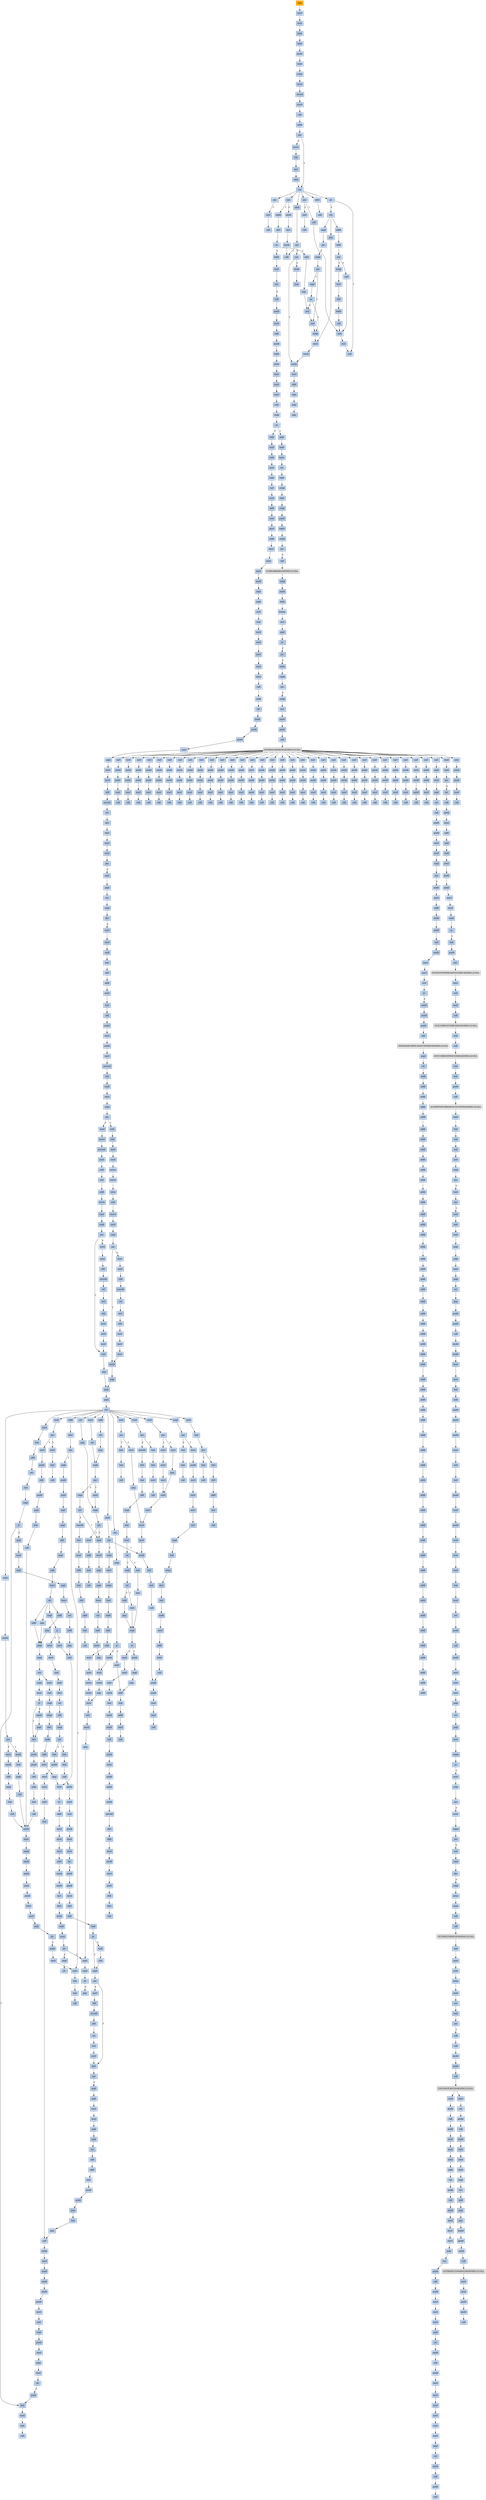 strict digraph G {
	graph [bgcolor=transparent,
		name=G
	];
	node [color=lightsteelblue,
		fillcolor=lightsteelblue,
		shape=rectangle,
		style=filled
	];
	a0x0044e7ebjmp_0x00400154	[color=lightgrey,
		fillcolor=orange,
		label=jmp];
	a0x00400154movl_0x43b01cUINT32_esi	[label=movl];
	a0x0044e7ebjmp_0x00400154 -> a0x00400154movl_0x43b01cUINT32_esi	[color="#000000"];
	a0x00400159movl_esi_ebx	[label=movl];
	a0x00400154movl_0x43b01cUINT32_esi -> a0x00400159movl_esi_ebx	[color="#000000"];
	a0x0040015blodsl_ds_esi__eax	[label=lodsl];
	a0x00400159movl_esi_ebx -> a0x0040015blodsl_ds_esi__eax	[color="#000000"];
	a0x0040015clodsl_ds_esi__eax	[label=lodsl];
	a0x0040015blodsl_ds_esi__eax -> a0x0040015clodsl_ds_esi__eax	[color="#000000"];
	a0x0040015dpushl_eax	[label=pushl];
	a0x0040015clodsl_ds_esi__eax -> a0x0040015dpushl_eax	[color="#000000"];
	a0x0040015elodsl_ds_esi__eax	[label=lodsl];
	a0x0040015dpushl_eax -> a0x0040015elodsl_ds_esi__eax	[color="#000000"];
	a0x0040015fxchgl_eax_edi	[label=xchgl];
	a0x0040015elodsl_ds_esi__eax -> a0x0040015fxchgl_eax_edi	[color="#000000"];
	a0x00400160movb_0xffffff80UINT8_dl	[label=movb];
	a0x0040015fxchgl_eax_edi -> a0x00400160movb_0xffffff80UINT8_dl	[color="#000000"];
	a0x00400162movsb_ds_esi__es_edi_	[label=movsb];
	a0x00400160movb_0xffffff80UINT8_dl -> a0x00400162movsb_ds_esi__es_edi_	[color="#000000"];
	a0x00400163movb_0xffffff80UINT8_dh	[label=movb];
	a0x00400162movsb_ds_esi__es_edi_ -> a0x00400163movb_0xffffff80UINT8_dh	[color="#000000"];
	a0x00400165call_ebx_	[label=call];
	a0x00400163movb_0xffffff80UINT8_dh -> a0x00400165call_ebx_	[color="#000000"];
	a0x0040012caddb_dl_dl	[label=addb];
	a0x00400165call_ebx_ -> a0x0040012caddb_dl_dl	[color="#000000"];
	a0x0040012ejne_0x40010b	[label=jne];
	a0x0040012caddb_dl_dl -> a0x0040012ejne_0x40010b	[color="#000000"];
	a0x00400130movb_esi__dl	[label=movb];
	a0x0040012ejne_0x40010b -> a0x00400130movb_esi__dl	[color="#000000",
		label=F];
	a0x0040010bret	[label=ret];
	a0x0040012ejne_0x40010b -> a0x0040010bret	[color="#000000",
		label=T];
	a0x00400132jmp_0x400108	[label=jmp];
	a0x00400130movb_esi__dl -> a0x00400132jmp_0x400108	[color="#000000"];
	a0x00400108incl_esi	[label=incl];
	a0x00400132jmp_0x400108 -> a0x00400108incl_esi	[color="#000000"];
	a0x00400109adcb_dl_dl	[label=adcb];
	a0x00400108incl_esi -> a0x00400109adcb_dl_dl	[color="#000000"];
	a0x00400109adcb_dl_dl -> a0x0040010bret	[color="#000000"];
	a0x00400167jae_0x400162	[label=jae];
	a0x0040010bret -> a0x00400167jae_0x400162	[color="#000000"];
	a0x0040016djae_0x400185	[label=jae];
	a0x0040010bret -> a0x0040016djae_0x400185	[color="#000000"];
	a0x00400173jae_0x400196	[label=jae];
	a0x0040010bret -> a0x00400173jae_0x400196	[color="#000000"];
	a0x0040017cadcb_al_al	[label=adcb];
	a0x0040010bret -> a0x0040017cadcb_al_al	[color="#000000"];
	a0x0043b005adcl_ecx_ecx	[label=adcl];
	a0x0040010bret -> a0x0043b005adcl_ecx_ecx	[color="#000000"];
	a0x0043b009jb_0x0043b003	[label=jb];
	a0x0040010bret -> a0x0043b009jb_0x0043b003	[color="#000000"];
	a0x00400169xorl_ecx_ecx	[label=xorl];
	a0x00400167jae_0x400162 -> a0x00400169xorl_ecx_ecx	[color="#000000",
		label=F];
	a0x0040016bcall_ebx_	[label=call];
	a0x00400169xorl_ecx_ecx -> a0x0040016bcall_ebx_	[color="#000000"];
	a0x0040016fxorl_eax_eax	[label=xorl];
	a0x0040016djae_0x400185 -> a0x0040016fxorl_eax_eax	[color="#000000",
		label=F];
	a0x00400185call_0x43b000	[label=call];
	a0x0040016djae_0x400185 -> a0x00400185call_0x43b000	[color="#000000",
		label=T];
	a0x00400171call_ebx_	[label=call];
	a0x0040016fxorl_eax_eax -> a0x00400171call_ebx_	[color="#000000"];
	a0x00400175movb_0xffffff80UINT8_dh	[label=movb];
	a0x00400173jae_0x400196 -> a0x00400175movb_0xffffff80UINT8_dh	[color="#000000",
		label=F];
	a0x00400196lodsb_ds_esi__al	[label=lodsb];
	a0x00400173jae_0x400196 -> a0x00400196lodsb_ds_esi__al	[color="#000000",
		label=T];
	a0x00400177incl_ecx	[label=incl];
	a0x00400175movb_0xffffff80UINT8_dh -> a0x00400177incl_ecx	[color="#000000"];
	a0x00400178movb_0x10UINT8_al	[label=movb];
	a0x00400177incl_ecx -> a0x00400178movb_0x10UINT8_al	[color="#000000"];
	a0x0040017acall_ebx_	[label=call];
	a0x00400178movb_0x10UINT8_al -> a0x0040017acall_ebx_	[color="#000000"];
	a0x0040017ejae_0x40017a	[label=jae];
	a0x0040017cadcb_al_al -> a0x0040017ejae_0x40017a	[color="#000000"];
	a0x0040017ejae_0x40017a -> a0x0040017acall_ebx_	[color="#000000",
		label=T];
	a0x00400180jne_0x4001c0	[label=jne];
	a0x0040017ejae_0x40017a -> a0x00400180jne_0x4001c0	[color="#000000",
		label=F];
	a0x00400182stosb_al_es_edi_	[label=stosb];
	a0x00400180jne_0x4001c0 -> a0x00400182stosb_al_es_edi_	[color="#000000",
		label=F];
	a0x004001c0pushl_esi	[label=pushl];
	a0x00400180jne_0x4001c0 -> a0x004001c0pushl_esi	[color="#000000",
		label=T];
	a0x00400183jmp_0x400165	[label=jmp];
	a0x00400182stosb_al_es_edi_ -> a0x00400183jmp_0x400165	[color="#000000"];
	a0x004001c1movl_edi_esi	[label=movl];
	a0x004001c0pushl_esi -> a0x004001c1movl_edi_esi	[color="#000000"];
	a0x004001c3subl_eax_esi	[label=subl];
	a0x004001c1movl_edi_esi -> a0x004001c3subl_eax_esi	[color="#000000"];
	a0x004001c5repz_movsb_ds_esi__es_edi_	[label=repz];
	a0x004001c3subl_eax_esi -> a0x004001c5repz_movsb_ds_esi__es_edi_	[color="#000000"];
	a0x004001c7popl_esi	[label=popl];
	a0x004001c5repz_movsb_ds_esi__es_edi_ -> a0x004001c7popl_esi	[color="#000000"];
	a0x004001c8jmp_0x400165	[label=jmp];
	a0x004001c7popl_esi -> a0x004001c8jmp_0x400165	[color="#000000"];
	a0x00400197shrl_eax	[label=shrl];
	a0x00400196lodsb_ds_esi__al -> a0x00400197shrl_eax	[color="#000000"];
	a0x00400199je_0x4001ca	[label=je];
	a0x00400197shrl_eax -> a0x00400199je_0x4001ca	[color="#000000"];
	a0x0040019badcl_ecx_ecx	[label=adcl];
	a0x00400199je_0x4001ca -> a0x0040019badcl_ecx_ecx	[color="#000000",
		label=F];
	a0x004001calodsl_ds_esi__eax	[label=lodsl];
	a0x00400199je_0x4001ca -> a0x004001calodsl_ds_esi__eax	[color="#000000",
		label=T];
	a0x0040019djmp_0x4001b9	[label=jmp];
	a0x0040019badcl_ecx_ecx -> a0x0040019djmp_0x4001b9	[color="#000000"];
	a0x004001b9incl_ecx	[label=incl];
	a0x0040019djmp_0x4001b9 -> a0x004001b9incl_ecx	[color="#000000"];
	a0x004001baincl_ecx	[label=incl];
	a0x004001b9incl_ecx -> a0x004001baincl_ecx	[color="#000000"];
	a0x004001bbxchgl_eax_ebp	[label=xchgl];
	a0x004001baincl_ecx -> a0x004001bbxchgl_eax_ebp	[color="#000000"];
	a0x004001bcmovl_ebp_eax	[label=movl];
	a0x004001bbxchgl_eax_ebp -> a0x004001bcmovl_ebp_eax	[color="#000000"];
	a0x004001bemovb_0x0UINT8_dh	[label=movb];
	a0x004001bcmovl_ebp_eax -> a0x004001bemovb_0x0UINT8_dh	[color="#000000"];
	a0x004001bemovb_0x0UINT8_dh -> a0x004001c0pushl_esi	[color="#000000"];
	a0x0043b000xorl_ecx_ecx	[label=xorl];
	a0x00400185call_0x43b000 -> a0x0043b000xorl_ecx_ecx	[color="#000000"];
	a0x0043b002incl_ecx	[label=incl];
	a0x0043b000xorl_ecx_ecx -> a0x0043b002incl_ecx	[color="#000000"];
	a0x0043b003call_ebx_	[label=call];
	a0x0043b002incl_ecx -> a0x0043b003call_ebx_	[color="#000000"];
	a0x0043b007call_ebx_	[label=call];
	a0x0043b005adcl_ecx_ecx -> a0x0043b007call_ebx_	[color="#000000"];
	a0x0043b009jb_0x0043b003 -> a0x0043b003call_ebx_	[color="#000000",
		label=T];
	a0x0043b00bret	[label=ret];
	a0x0043b009jb_0x0043b003 -> a0x0043b00bret	[color="#000000",
		label=F];
	a0x0040018aaddb_dh_dh	[label=addb];
	a0x0043b00bret -> a0x0040018aaddb_dh_dh	[color="#000000"];
	a0x004001a8cmpl_0x7d00UINT32_eax	[label=cmpl];
	a0x0043b00bret -> a0x004001a8cmpl_0x7d00UINT32_eax	[color="#000000"];
	a0x00400194jmp_0x4001bc	[label=jmp];
	a0x0043b00bret -> a0x00400194jmp_0x4001bc	[color="#000000"];
	a0x0040018csbbl_0x1UINT8_ecx	[label=sbbl];
	a0x0040018aaddb_dh_dh -> a0x0040018csbbl_0x1UINT8_ecx	[color="#000000"];
	a0x0040018fjne_0x40019f	[label=jne];
	a0x0040018csbbl_0x1UINT8_ecx -> a0x0040018fjne_0x40019f	[color="#000000"];
	a0x0040019fxchgl_eax_ecx	[label=xchgl];
	a0x0040018fjne_0x40019f -> a0x0040019fxchgl_eax_ecx	[color="#000000",
		label=T];
	a0x00400191call__4ebx_	[label=call];
	a0x0040018fjne_0x40019f -> a0x00400191call__4ebx_	[color="#000000",
		label=F];
	a0x004001a0decl_eax	[label=decl];
	a0x0040019fxchgl_eax_ecx -> a0x004001a0decl_eax	[color="#000000"];
	a0x004001a1shll_0x8UINT8_eax	[label=shll];
	a0x004001a0decl_eax -> a0x004001a1shll_0x8UINT8_eax	[color="#000000"];
	a0x004001a4lodsb_ds_esi__al	[label=lodsb];
	a0x004001a1shll_0x8UINT8_eax -> a0x004001a4lodsb_ds_esi__al	[color="#000000"];
	a0x004001a5call__4ebx_	[label=call];
	a0x004001a4lodsb_ds_esi__al -> a0x004001a5call__4ebx_	[color="#000000"];
	a0x004001a5call__4ebx_ -> a0x0043b000xorl_ecx_ecx	[color="#000000"];
	a0x004001adjae_0x4001b9	[label=jae];
	a0x004001a8cmpl_0x7d00UINT32_eax -> a0x004001adjae_0x4001b9	[color="#000000"];
	a0x004001afcmpb_0x5UINT8_ah	[label=cmpb];
	a0x004001adjae_0x4001b9 -> a0x004001afcmpb_0x5UINT8_ah	[color="#000000",
		label=F];
	a0x004001b2jae_0x4001ba	[label=jae];
	a0x004001afcmpb_0x5UINT8_ah -> a0x004001b2jae_0x4001ba	[color="#000000"];
	a0x004001b2jae_0x4001ba -> a0x004001baincl_ecx	[color="#000000",
		label=T];
	a0x004001b4cmpl_0x7fUINT8_eax	[label=cmpl];
	a0x004001b2jae_0x4001ba -> a0x004001b4cmpl_0x7fUINT8_eax	[color="#000000",
		label=F];
	a0x004001b7ja_0x4001bb	[label=ja];
	a0x004001b4cmpl_0x7fUINT8_eax -> a0x004001b7ja_0x4001bb	[color="#000000"];
	a0x004001b7ja_0x4001bb -> a0x004001b9incl_ecx	[color="#000000",
		label=F];
	a0x004001b7ja_0x4001bb -> a0x004001bbxchgl_eax_ebp	[color="#000000",
		label=T];
	a0x00400191call__4ebx_ -> a0x0043b000xorl_ecx_ecx	[color="#000000"];
	a0x00400194jmp_0x4001bc -> a0x004001bcmovl_ebp_eax	[color="#000000"];
	a0x004001cbtestl_eax_eax	[label=testl];
	a0x004001calodsl_ds_esi__eax -> a0x004001cbtestl_eax_eax	[color="#000000"];
	a0x004001cdjne_0x40015f	[label=jne];
	a0x004001cbtestl_eax_eax -> a0x004001cdjne_0x40015f	[color="#000000"];
	a0x004001cfcall_0x44ea67	[label=call];
	a0x004001cdjne_0x40015f -> a0x004001cfcall_0x44ea67	[color="#000000",
		label=F];
	a0x0044ea67pushl_ebp	[label=pushl];
	a0x004001cfcall_0x44ea67 -> a0x0044ea67pushl_ebp	[color="#000000"];
	a0x0044ea68movl_esp_ebp	[label=movl];
	a0x0044ea67pushl_ebp -> a0x0044ea68movl_esp_ebp	[color="#000000"];
	a0x0044ea6asubl_0x40UINT8_esp	[label=subl];
	a0x0044ea68movl_esp_ebp -> a0x0044ea6asubl_0x40UINT8_esp	[color="#000000"];
	a0x0044ea6dpushl_ebx	[label=pushl];
	a0x0044ea6asubl_0x40UINT8_esp -> a0x0044ea6dpushl_ebx	[color="#000000"];
	a0x0044ea6elodsl_ds_esi__eax	[label=lodsl];
	a0x0044ea6dpushl_ebx -> a0x0044ea6elodsl_ds_esi__eax	[color="#000000"];
	a0x0044ea6fmovl_eax__40ebp_	[label=movl];
	a0x0044ea6elodsl_ds_esi__eax -> a0x0044ea6fmovl_eax__40ebp_	[color="#000000"];
	a0x0044ea72movl_esi__28ebp_	[label=movl];
	a0x0044ea6fmovl_eax__40ebp_ -> a0x0044ea72movl_esi__28ebp_	[color="#000000"];
	a0x0044ea75movl__40ebp__ebx	[label=movl];
	a0x0044ea72movl_esi__28ebp_ -> a0x0044ea75movl__40ebp__ebx	[color="#000000"];
	a0x0044ea78movl__28ebp__esi	[label=movl];
	a0x0044ea75movl__40ebp__ebx -> a0x0044ea78movl__28ebp__esi	[color="#000000"];
	a0x0044ea7bxorl_eax_eax	[label=xorl];
	a0x0044ea78movl__28ebp__esi -> a0x0044ea7bxorl_eax_eax	[color="#000000"];
	a0x0044ea7dcmpl_eax_esi_	[label=cmpl];
	a0x0044ea7bxorl_eax_eax -> a0x0044ea7dcmpl_eax_esi_	[color="#000000"];
	a0x0044ea7fje_0x44ed37	[label=je];
	a0x0044ea7dcmpl_eax_esi_ -> a0x0044ea7fje_0x44ed37	[color="#000000"];
	a0x0044ea85lodsl_ds_esi__eax	[label=lodsl];
	a0x0044ea7fje_0x44ed37 -> a0x0044ea85lodsl_ds_esi__eax	[color="#000000",
		label=F];
	a0x0044ed37popl_ebx	[label=popl];
	a0x0044ea7fje_0x44ed37 -> a0x0044ed37popl_ebx	[color="#000000",
		label=T];
	a0x0044ea86movl_eax__40ebp_	[label=movl];
	a0x0044ea85lodsl_ds_esi__eax -> a0x0044ea86movl_eax__40ebp_	[color="#000000"];
	a0x0044ea89lodsl_ds_esi__eax	[label=lodsl];
	a0x0044ea86movl_eax__40ebp_ -> a0x0044ea89lodsl_ds_esi__eax	[color="#000000"];
	a0x0044ea8amovl_eax__24ebp_	[label=movl];
	a0x0044ea89lodsl_ds_esi__eax -> a0x0044ea8amovl_eax__24ebp_	[color="#000000"];
	a0x0044ea8dlodsl_ds_esi__eax	[label=lodsl];
	a0x0044ea8amovl_eax__24ebp_ -> a0x0044ea8dlodsl_ds_esi__eax	[color="#000000"];
	a0x0044ea8eincl_esi	[label=incl];
	a0x0044ea8dlodsl_ds_esi__eax -> a0x0044ea8eincl_esi	[color="#000000"];
	a0x0044ea8fmovl_esi__44ebp_	[label=movl];
	a0x0044ea8eincl_esi -> a0x0044ea8fmovl_esi__44ebp_	[color="#000000"];
	a0x0044ea92addl_eax_esi	[label=addl];
	a0x0044ea8fmovl_esi__44ebp_ -> a0x0044ea92addl_eax_esi	[color="#000000"];
	a0x0044ea94movl_esi__28ebp_	[label=movl];
	a0x0044ea92addl_eax_esi -> a0x0044ea94movl_esi__28ebp_	[color="#000000"];
	a0x0044ea97movl__44ebp__edx	[label=movl];
	a0x0044ea94movl_esi__28ebp_ -> a0x0044ea97movl__44ebp__edx	[color="#000000"];
	a0x0044ea9aandb_0x0UINT8__1ebp_	[label=andb];
	a0x0044ea97movl__44ebp__edx -> a0x0044ea9aandb_0x0UINT8__1ebp_	[color="#000000"];
	a0x0044ea9emovl_0x1b9bUINT32_ecx	[label=movl];
	a0x0044ea9aandb_0x0UINT8__1ebp_ -> a0x0044ea9emovl_0x1b9bUINT32_ecx	[color="#000000"];
	a0x0044eaa3movl_0x4000400UINT32_eax	[label=movl];
	a0x0044ea9emovl_0x1b9bUINT32_ecx -> a0x0044eaa3movl_0x4000400UINT32_eax	[color="#000000"];
	a0x0044eaa8movl_ebx_edi	[label=movl];
	a0x0044eaa3movl_0x4000400UINT32_eax -> a0x0044eaa8movl_ebx_edi	[color="#000000"];
	a0x0044eaaapushl_0x1UINT8	[label=pushl];
	a0x0044eaa8movl_ebx_edi -> a0x0044eaaapushl_0x1UINT8	[color="#000000"];
	a0x0044eaacrepz_stosl_eax_es_edi_	[label=repz];
	a0x0044eaaapushl_0x1UINT8 -> a0x0044eaacrepz_stosl_eax_es_edi_	[color="#000000"];
	a0x0044eaaepopl_edi	[label=popl];
	a0x0044eaacrepz_stosl_eax_es_edi_ -> a0x0044eaaepopl_edi	[color="#000000"];
	a0x0044eaafxorl_esi_esi	[label=xorl];
	a0x0044eaaepopl_edi -> a0x0044eaafxorl_esi_esi	[color="#000000"];
	a0x0044eab1leal__64ebp__ecx	[label=leal];
	a0x0044eaafxorl_esi_esi -> a0x0044eab1leal__64ebp__ecx	[color="#000000"];
	a0x0044eab4movl_edi__20ebp_	[label=movl];
	a0x0044eab1leal__64ebp__ecx -> a0x0044eab4movl_edi__20ebp_	[color="#000000"];
	a0x0044eab7movl_edi__16ebp_	[label=movl];
	a0x0044eab4movl_edi__20ebp_ -> a0x0044eab7movl_edi__16ebp_	[color="#000000"];
	a0x0044eabamovl_edi__36ebp_	[label=movl];
	a0x0044eab7movl_edi__16ebp_ -> a0x0044eabamovl_edi__36ebp_	[color="#000000"];
	a0x0044eabdmovl_esi__8ebp_	[label=movl];
	a0x0044eabamovl_edi__36ebp_ -> a0x0044eabdmovl_esi__8ebp_	[color="#000000"];
	a0x0044eac0movl_esi__32ebp_	[label=movl];
	a0x0044eabdmovl_esi__8ebp_ -> a0x0044eac0movl_esi__32ebp_	[color="#000000"];
	a0x0044eac3call_0x44e804	[label=call];
	a0x0044eac0movl_esi__32ebp_ -> a0x0044eac3call_0x44e804	[color="#000000"];
	a0x0044e804andl_0x0UINT8_0x8ecx_	[label=andl];
	a0x0044eac3call_0x44e804 -> a0x0044e804andl_0x0UINT8_0x8ecx_	[color="#000000"];
	a0x0044e808orl_0xffffffffUINT8_0x4ecx_	[label=orl];
	a0x0044e804andl_0x0UINT8_0x8ecx_ -> a0x0044e808orl_0xffffffffUINT8_0x4ecx_	[color="#000000"];
	a0x0044e80cpushl_esi	[label=pushl];
	a0x0044e808orl_0xffffffffUINT8_0x4ecx_ -> a0x0044e80cpushl_esi	[color="#000000"];
	a0x0044e80dpushl_edi	[label=pushl];
	a0x0044e80cpushl_esi -> a0x0044e80dpushl_edi	[color="#000000"];
	a0x0044e80epushl_0x5UINT8	[label=pushl];
	a0x0044e80dpushl_edi -> a0x0044e80epushl_0x5UINT8	[color="#000000"];
	a0x0044e810movl_edx_ecx_	[label=movl];
	a0x0044e80epushl_0x5UINT8 -> a0x0044e810movl_edx_ecx_	[color="#000000"];
	a0x0044e812popl_edx	[label=popl];
	a0x0044e810movl_edx_ecx_ -> a0x0044e812popl_edx	[color="#000000"];
	a0x0044e813movl_ecx__eax	[label=movl];
	a0x0044e812popl_edx -> a0x0044e813movl_ecx__eax	[color="#000000"];
	a0x0044e815movl_0x8ecx__esi	[label=movl];
	a0x0044e813movl_ecx__eax -> a0x0044e815movl_0x8ecx__esi	[color="#000000"];
	a0x0044e818shll_0x8UINT8_esi	[label=shll];
	a0x0044e815movl_0x8ecx__esi -> a0x0044e818shll_0x8UINT8_esi	[color="#000000"];
	a0x0044e81bmovzbl_eax__edi	[label=movzbl];
	a0x0044e818shll_0x8UINT8_esi -> a0x0044e81bmovzbl_eax__edi	[color="#000000"];
	a0x0044e81eorl_edi_esi	[label=orl];
	a0x0044e81bmovzbl_eax__edi -> a0x0044e81eorl_edi_esi	[color="#000000"];
	a0x0044e820incl_eax	[label=incl];
	a0x0044e81eorl_edi_esi -> a0x0044e820incl_eax	[color="#000000"];
	a0x0044e821decl_edx	[label=decl];
	a0x0044e820incl_eax -> a0x0044e821decl_edx	[color="#000000"];
	a0x0044e822movl_esi_0x8ecx_	[label=movl];
	a0x0044e821decl_edx -> a0x0044e822movl_esi_0x8ecx_	[color="#000000"];
	a0x0044e825movl_eax_ecx_	[label=movl];
	a0x0044e822movl_esi_0x8ecx_ -> a0x0044e825movl_eax_ecx_	[color="#000000"];
	a0x0044e827jne_0x44e813	[label=jne];
	a0x0044e825movl_eax_ecx_ -> a0x0044e827jne_0x44e813	[color="#000000"];
	a0x0044e829popl_edi	[label=popl];
	a0x0044e827jne_0x44e813 -> a0x0044e829popl_edi	[color="#000000",
		label=F];
	a0x0044e82apopl_esi	[label=popl];
	a0x0044e829popl_edi -> a0x0044e82apopl_esi	[color="#000000"];
	a0x0044e82bret	[label=ret];
	a0x0044e82apopl_esi -> a0x0044e82bret	[color="#000000"];
	a0x0044eac8cmpl_esi__40ebp_	[label=cmpl];
	a0x0044e82bret -> a0x0044eac8cmpl_esi__40ebp_	[color="#000000"];
	a0x0044eacbjbe_0x44ea78	[label=jbe];
	a0x0044eac8cmpl_esi__40ebp_ -> a0x0044eacbjbe_0x44ea78	[color="#000000"];
	a0x0044eacdmovl__8ebp__eax	[label=movl];
	a0x0044eacbjbe_0x44ea78 -> a0x0044eacdmovl__8ebp__eax	[color="#000000",
		label=F];
	a0x0044ead0movl_esi_ecx	[label=movl];
	a0x0044eacdmovl__8ebp__eax -> a0x0044ead0movl_esi_ecx	[color="#000000"];
	a0x0044ead2andl_0x3UINT8_eax	[label=andl];
	a0x0044ead0movl_esi_ecx -> a0x0044ead2andl_0x3UINT8_eax	[color="#000000"];
	a0x0044ead5leal__64ebp__edx	[label=leal];
	a0x0044ead2andl_0x3UINT8_eax -> a0x0044ead5leal__64ebp__edx	[color="#000000"];
	a0x0044ead8shll_0x4UINT8_ecx	[label=shll];
	a0x0044ead5leal__64ebp__edx -> a0x0044ead8shll_0x4UINT8_ecx	[color="#000000"];
	a0x0044eadbaddl_eax_ecx	[label=addl];
	a0x0044ead8shll_0x4UINT8_ecx -> a0x0044eadbaddl_eax_ecx	[color="#000000"];
	a0x0044eaddmovl_eax__12ebp_	[label=movl];
	a0x0044eadbaddl_eax_ecx -> a0x0044eaddmovl_eax__12ebp_	[color="#000000"];
	a0x0044eae0leal_ebxecx2__ecx	[label=leal];
	a0x0044eaddmovl_eax__12ebp_ -> a0x0044eae0leal_ebxecx2__ecx	[color="#000000"];
	a0x0044eae3call_0x44e870	[label=call];
	a0x0044eae0leal_ebxecx2__ecx -> a0x0044eae3call_0x44e870	[color="#000000"];
	a0x0044e870pushl_esi	[label=pushl];
	a0x0044eae3call_0x44e870 -> a0x0044e870pushl_esi	[color="#000000"];
	a0x0044e871movl_0x4edx__esi	[label=movl];
	a0x0044e870pushl_esi -> a0x0044e871movl_0x4edx__esi	[color="#000000"];
	a0x0044e874pushl_edi	[label=pushl];
	a0x0044e871movl_0x4edx__esi -> a0x0044e874pushl_edi	[color="#000000"];
	a0x0044e875movl_esi_eax	[label=movl];
	a0x0044e874pushl_edi -> a0x0044e875movl_esi_eax	[color="#000000"];
	a0x0044e877movzwl_ecx__edi	[label=movzwl];
	a0x0044e875movl_esi_eax -> a0x0044e877movzwl_ecx__edi	[color="#000000"];
	a0x0044e87ashrl_0xbUINT8_eax	[label=shrl];
	a0x0044e877movzwl_ecx__edi -> a0x0044e87ashrl_0xbUINT8_eax	[color="#000000"];
	a0x0044e87dimull_edi_eax	[label=imull];
	a0x0044e87ashrl_0xbUINT8_eax -> a0x0044e87dimull_edi_eax	[color="#000000"];
	a0x0044e880movl_0x8edx__edi	[label=movl];
	a0x0044e87dimull_edi_eax -> a0x0044e880movl_0x8edx__edi	[color="#000000"];
	a0x0044e883cmpl_eax_edi	[label=cmpl];
	a0x0044e880movl_0x8edx__edi -> a0x0044e883cmpl_eax_edi	[color="#000000"];
	a0x0044e885jae_0x44e8c6	[label=jae];
	a0x0044e883cmpl_eax_edi -> a0x0044e885jae_0x44e8c6	[color="#000000"];
	a0x0044e887movl_eax_0x4edx_	[label=movl];
	a0x0044e885jae_0x44e8c6 -> a0x0044e887movl_eax_0x4edx_	[color="#000000",
		label=F];
	a0x0044e8c6subl_eax_esi	[label=subl];
	a0x0044e885jae_0x44e8c6 -> a0x0044e8c6subl_eax_esi	[color="#000000",
		label=T];
	a0x0044e88amovw_ecx__ax	[label=movw];
	a0x0044e887movl_eax_0x4edx_ -> a0x0044e88amovw_ecx__ax	[color="#000000"];
	a0x0044e88dmovzwl_ax_esi	[label=movzwl];
	a0x0044e88amovw_ecx__ax -> a0x0044e88dmovzwl_ax_esi	[color="#000000"];
	a0x0044e890movl_0x800UINT32_edi	[label=movl];
	a0x0044e88dmovzwl_ax_esi -> a0x0044e890movl_0x800UINT32_edi	[color="#000000"];
	a0x0044e895subl_esi_edi	[label=subl];
	a0x0044e890movl_0x800UINT32_edi -> a0x0044e895subl_esi_edi	[color="#000000"];
	a0x0044e897sarl_0x5UINT8_edi	[label=sarl];
	a0x0044e895subl_esi_edi -> a0x0044e897sarl_0x5UINT8_edi	[color="#000000"];
	a0x0044e89aaddl_eax_edi	[label=addl];
	a0x0044e897sarl_0x5UINT8_edi -> a0x0044e89aaddl_eax_edi	[color="#000000"];
	a0x0044e89cmovw_di_ecx_	[label=movw];
	a0x0044e89aaddl_eax_edi -> a0x0044e89cmovw_di_ecx_	[color="#000000"];
	a0x0044e89fmovl_0x4edx__eax	[label=movl];
	a0x0044e89cmovw_di_ecx_ -> a0x0044e89fmovl_0x4edx__eax	[color="#000000"];
	a0x0044e8a2cmpl_0x1000000UINT32_eax	[label=cmpl];
	a0x0044e89fmovl_0x4edx__eax -> a0x0044e8a2cmpl_0x1000000UINT32_eax	[color="#000000"];
	a0x0044e8a7jae_0x44e8c2	[label=jae];
	a0x0044e8a2cmpl_0x1000000UINT32_eax -> a0x0044e8a7jae_0x44e8c2	[color="#000000"];
	a0x0044e8c2xorl_eax_eax	[label=xorl];
	a0x0044e8a7jae_0x44e8c2 -> a0x0044e8c2xorl_eax_eax	[color="#000000",
		label=T];
	a0x0044e8a9movl_edx__ecx	[label=movl];
	a0x0044e8a7jae_0x44e8c2 -> a0x0044e8a9movl_edx__ecx	[color="#000000",
		label=F];
	a0x0044e8c4jmp_0x44e905	[label=jmp];
	a0x0044e8c2xorl_eax_eax -> a0x0044e8c4jmp_0x44e905	[color="#000000"];
	a0x0044e905popl_edi	[label=popl];
	a0x0044e8c4jmp_0x44e905 -> a0x0044e905popl_edi	[color="#000000"];
	a0x0044e906popl_esi	[label=popl];
	a0x0044e905popl_edi -> a0x0044e906popl_esi	[color="#000000"];
	a0x0044e907ret	[label=ret];
	a0x0044e906popl_esi -> a0x0044e907ret	[color="#000000"];
	a0x0044eae8testl_eax_eax	[label=testl];
	a0x0044e907ret -> a0x0044eae8testl_eax_eax	[color="#000000"];
	a0x0044eb5corl__52ebp__eax	[label=orl];
	a0x0044e907ret -> a0x0044eb5corl__52ebp__eax	[color="#000000"];
	a0x0044eb87cmpl_0x1UINT8_eax	[label=cmpl];
	a0x0044e907ret -> a0x0044eb87cmpl_0x1UINT8_eax	[color="#000000"];
	a0x0044eb9ftestl_eax_eax	[label=testl];
	a0x0044e907ret -> a0x0044eb9ftestl_eax_eax	[color="#000000"];
	a0x0044ebb7testl_eax_eax	[label=testl];
	a0x0044e907ret -> a0x0044ebb7testl_eax_eax	[color="#000000"];
	a0x0044ea0dtestl_eax_eax	[label=testl];
	a0x0044e907ret -> a0x0044ea0dtestl_eax_eax	[color="#000000"];
	a0x0044e92baddl_esi_eax	[label=addl];
	a0x0044e907ret -> a0x0044e92baddl_esi_eax	[color="#000000"];
	a0x0044e96amovl_edi_ecx	[label=movl];
	a0x0044e907ret -> a0x0044e96amovl_edi_ecx	[color="#000000"];
	a0x0044e9abmovl_eax_ebx	[label=movl];
	a0x0044e907ret -> a0x0044e9abmovl_eax_ebx	[color="#000000"];
	a0x0044e9d9addl_ebx_ebx	[label=addl];
	a0x0044e907ret -> a0x0044e9d9addl_ebx_ebx	[color="#000000"];
	a0x0044e9f5orl_eax_ebx	[label=orl];
	a0x0044e907ret -> a0x0044e9f5orl_eax_ebx	[color="#000000"];
	a0x0044ebf1testl_eax_eax	[label=testl];
	a0x0044e907ret -> a0x0044ebf1testl_eax_eax	[color="#000000"];
	a0x0044ec09testl_eax_eax	[label=testl];
	a0x0044e907ret -> a0x0044ec09testl_eax_eax	[color="#000000"];
	a0x0044ea31testl_eax_eax	[label=testl];
	a0x0044e907ret -> a0x0044ea31testl_eax_eax	[color="#000000"];
	a0x0044eaeajne_0x44eb71	[label=jne];
	a0x0044eae8testl_eax_eax -> a0x0044eaeajne_0x44eb71	[color="#000000"];
	a0x0044eaf0movzbl__1ebp__eax	[label=movzbl];
	a0x0044eaeajne_0x44eb71 -> a0x0044eaf0movzbl__1ebp__eax	[color="#000000",
		label=F];
	a0x0044eb71leal__64ebp__edx	[label=leal];
	a0x0044eaeajne_0x44eb71 -> a0x0044eb71leal__64ebp__edx	[color="#000000",
		label=T];
	a0x0044eaf4shrl_0x4UINT8_eax	[label=shrl];
	a0x0044eaf0movzbl__1ebp__eax -> a0x0044eaf4shrl_0x4UINT8_eax	[color="#000000"];
	a0x0044eaf7leal_eaxeax2__eax	[label=leal];
	a0x0044eaf4shrl_0x4UINT8_eax -> a0x0044eaf7leal_eaxeax2__eax	[color="#000000"];
	a0x0044eafashll_0x9UINT8_eax	[label=shll];
	a0x0044eaf7leal_eaxeax2__eax -> a0x0044eafashll_0x9UINT8_eax	[color="#000000"];
	a0x0044eafdcmpl_0x4UINT8_esi	[label=cmpl];
	a0x0044eafashll_0x9UINT8_eax -> a0x0044eafdcmpl_0x4UINT8_esi	[color="#000000"];
	a0x0044eb00leal_0xe6ceaxebx__ecx	[label=leal];
	a0x0044eafdcmpl_0x4UINT8_esi -> a0x0044eb00leal_0xe6ceaxebx__ecx	[color="#000000"];
	a0x0044eb07movl_ecx__12ebp_	[label=movl];
	a0x0044eb00leal_0xe6ceaxebx__ecx -> a0x0044eb07movl_ecx__12ebp_	[color="#000000"];
	a0x0044eb0ajnl_0x44eb10	[label=jnl];
	a0x0044eb07movl_ecx__12ebp_ -> a0x0044eb0ajnl_0x44eb10	[color="#000000"];
	a0x0044eb0cxorl_esi_esi	[label=xorl];
	a0x0044eb0ajnl_0x44eb10 -> a0x0044eb0cxorl_esi_esi	[color="#000000",
		label=F];
	a0x0044eb10cmpl_0xaUINT8_esi	[label=cmpl];
	a0x0044eb0ajnl_0x44eb10 -> a0x0044eb10cmpl_0xaUINT8_esi	[color="#000000",
		label=T];
	a0x0044eb0ejmp_0x44eb1d	[label=jmp];
	a0x0044eb0cxorl_esi_esi -> a0x0044eb0ejmp_0x44eb1d	[color="#000000"];
	a0x0044eb1dcmpl_0x0UINT8__32ebp_	[label=cmpl];
	a0x0044eb0ejmp_0x44eb1d -> a0x0044eb1dcmpl_0x0UINT8__32ebp_	[color="#000000"];
	a0x0044eb21je_0x44eb45	[label=je];
	a0x0044eb1dcmpl_0x0UINT8__32ebp_ -> a0x0044eb21je_0x44eb45	[color="#000000"];
	a0x0044eb45pushl_0x1UINT8	[label=pushl];
	a0x0044eb21je_0x44eb45 -> a0x0044eb45pushl_0x1UINT8	[color="#000000",
		label=T];
	a0x0044eb23movl__8ebp__eax	[label=movl];
	a0x0044eb21je_0x44eb45 -> a0x0044eb23movl__8ebp__eax	[color="#000000",
		label=F];
	a0x0044eb47popl_eax	[label=popl];
	a0x0044eb45pushl_0x1UINT8 -> a0x0044eb47popl_eax	[color="#000000"];
	a0x0044eb48jmp_0x44eb4d	[label=jmp];
	a0x0044eb47popl_eax -> a0x0044eb48jmp_0x44eb4d	[color="#000000"];
	a0x0044eb4daddl_eax_eax	[label=addl];
	a0x0044eb48jmp_0x44eb4d -> a0x0044eb4daddl_eax_eax	[color="#000000"];
	a0x0044eb4fleal__64ebp__edx	[label=leal];
	a0x0044eb4daddl_eax_eax -> a0x0044eb4fleal__64ebp__edx	[color="#000000"];
	a0x0044eb52addl_eax_ecx	[label=addl];
	a0x0044eb4fleal__64ebp__edx -> a0x0044eb52addl_eax_ecx	[color="#000000"];
	a0x0044eb54movl_eax__52ebp_	[label=movl];
	a0x0044eb52addl_eax_ecx -> a0x0044eb54movl_eax__52ebp_	[color="#000000"];
	a0x0044eb57call_0x44e870	[label=call];
	a0x0044eb54movl_eax__52ebp_ -> a0x0044eb57call_0x44e870	[color="#000000"];
	a0x0044eb5fcmpl_0x100UINT32_eax	[label=cmpl];
	a0x0044eb5corl__52ebp__eax -> a0x0044eb5fcmpl_0x100UINT32_eax	[color="#000000"];
	a0x0044eb64jl_0x44eb4a	[label=jl];
	a0x0044eb5fcmpl_0x100UINT32_eax -> a0x0044eb64jl_0x44eb4a	[color="#000000"];
	a0x0044eb4amovl__12ebp__ecx	[label=movl];
	a0x0044eb64jl_0x44eb4a -> a0x0044eb4amovl__12ebp__ecx	[color="#000000",
		label=T];
	a0x0044eb66movb_al__1ebp_	[label=movb];
	a0x0044eb64jl_0x44eb4a -> a0x0044eb66movb_al__1ebp_	[color="#000000",
		label=F];
	a0x0044eb4amovl__12ebp__ecx -> a0x0044eb4daddl_eax_eax	[color="#000000"];
	a0x0044e8c8subl_eax_edi	[label=subl];
	a0x0044e8c6subl_eax_esi -> a0x0044e8c8subl_eax_edi	[color="#000000"];
	a0x0044e8camovl_esi_0x4edx_	[label=movl];
	a0x0044e8c8subl_eax_edi -> a0x0044e8camovl_esi_0x4edx_	[color="#000000"];
	a0x0044e8cdmovl_edi_0x8edx_	[label=movl];
	a0x0044e8camovl_esi_0x4edx_ -> a0x0044e8cdmovl_edi_0x8edx_	[color="#000000"];
	a0x0044e8d0movw_ecx__ax	[label=movw];
	a0x0044e8cdmovl_edi_0x8edx_ -> a0x0044e8d0movw_ecx__ax	[color="#000000"];
	a0x0044e8d3movw_ax_si	[label=movw];
	a0x0044e8d0movw_ecx__ax -> a0x0044e8d3movw_ax_si	[color="#000000"];
	a0x0044e8d6shrw_0x5UINT8_si	[label=shrw];
	a0x0044e8d3movw_ax_si -> a0x0044e8d6shrw_0x5UINT8_si	[color="#000000"];
	a0x0044e8dasubl_esi_eax	[label=subl];
	a0x0044e8d6shrw_0x5UINT8_si -> a0x0044e8dasubl_esi_eax	[color="#000000"];
	a0x0044e8dcmovw_ax_ecx_	[label=movw];
	a0x0044e8dasubl_esi_eax -> a0x0044e8dcmovw_ax_ecx_	[color="#000000"];
	a0x0044e8dfmovl_0x4edx__eax	[label=movl];
	a0x0044e8dcmovw_ax_ecx_ -> a0x0044e8dfmovl_0x4edx__eax	[color="#000000"];
	a0x0044e8e2cmpl_0x1000000UINT32_eax	[label=cmpl];
	a0x0044e8dfmovl_0x4edx__eax -> a0x0044e8e2cmpl_0x1000000UINT32_eax	[color="#000000"];
	a0x0044e8e7jae_0x44e902	[label=jae];
	a0x0044e8e2cmpl_0x1000000UINT32_eax -> a0x0044e8e7jae_0x44e902	[color="#000000"];
	a0x0044e902pushl_0x1UINT8	[label=pushl];
	a0x0044e8e7jae_0x44e902 -> a0x0044e902pushl_0x1UINT8	[color="#000000",
		label=T];
	a0x0044e8e9movl_edx__ecx	[label=movl];
	a0x0044e8e7jae_0x44e902 -> a0x0044e8e9movl_edx__ecx	[color="#000000",
		label=F];
	a0x0044e904popl_eax	[label=popl];
	a0x0044e902pushl_0x1UINT8 -> a0x0044e904popl_eax	[color="#000000"];
	a0x0044e904popl_eax -> a0x0044e905popl_edi	[color="#000000"];
	a0x0044e8ebmovl_0x8edx__esi	[label=movl];
	a0x0044e8e9movl_edx__ecx -> a0x0044e8ebmovl_0x8edx__esi	[color="#000000"];
	a0x0044e8eeshll_0x8UINT8_esi	[label=shll];
	a0x0044e8ebmovl_0x8edx__esi -> a0x0044e8eeshll_0x8UINT8_esi	[color="#000000"];
	a0x0044e8f1movzbl_ecx__edi	[label=movzbl];
	a0x0044e8eeshll_0x8UINT8_esi -> a0x0044e8f1movzbl_ecx__edi	[color="#000000"];
	a0x0044e8f4orl_edi_esi	[label=orl];
	a0x0044e8f1movzbl_ecx__edi -> a0x0044e8f4orl_edi_esi	[color="#000000"];
	a0x0044e8f6incl_ecx	[label=incl];
	a0x0044e8f4orl_edi_esi -> a0x0044e8f6incl_ecx	[color="#000000"];
	a0x0044e8f7shll_0x8UINT8_eax	[label=shll];
	a0x0044e8f6incl_ecx -> a0x0044e8f7shll_0x8UINT8_eax	[color="#000000"];
	a0x0044e8famovl_esi_0x8edx_	[label=movl];
	a0x0044e8f7shll_0x8UINT8_eax -> a0x0044e8famovl_esi_0x8edx_	[color="#000000"];
	a0x0044e8fdmovl_ecx_edx_	[label=movl];
	a0x0044e8famovl_esi_0x8edx_ -> a0x0044e8fdmovl_ecx_edx_	[color="#000000"];
	a0x0044e8ffmovl_eax_0x4edx_	[label=movl];
	a0x0044e8fdmovl_ecx_edx_ -> a0x0044e8ffmovl_eax_0x4edx_	[color="#000000"];
	a0x0044e8ffmovl_eax_0x4edx_ -> a0x0044e902pushl_0x1UINT8	[color="#000000"];
	a0x0044eb69movl__24ebp__eax	[label=movl];
	a0x0044eb66movb_al__1ebp_ -> a0x0044eb69movl__24ebp__eax	[color="#000000"];
	a0x0044eb6cmovb__1ebp__cl	[label=movb];
	a0x0044eb69movl__24ebp__eax -> a0x0044eb6cmovb__1ebp__cl	[color="#000000"];
	a0x0044eb6fjmp_0x44ebd7	[label=jmp];
	a0x0044eb6cmovb__1ebp__cl -> a0x0044eb6fjmp_0x44ebd7	[color="#000000"];
	a0x0044ebd7movl__8ebp__edx	[label=movl];
	a0x0044eb6fjmp_0x44ebd7 -> a0x0044ebd7movl__8ebp__edx	[color="#000000"];
	a0x0044ebdaincl__8ebp_	[label=incl];
	a0x0044ebd7movl__8ebp__edx -> a0x0044ebdaincl__8ebp_	[color="#000000"];
	a0x0044ebddmovb_cl_edxeax_	[label=movb];
	a0x0044ebdaincl__8ebp_ -> a0x0044ebddmovb_cl_edxeax_	[color="#000000"];
	a0x0044ebe0jmp_0x44ed26	[label=jmp];
	a0x0044ebddmovb_cl_edxeax_ -> a0x0044ebe0jmp_0x44ed26	[color="#000000"];
	a0x0044ed26movl__8ebp__eax	[label=movl];
	a0x0044ebe0jmp_0x44ed26 -> a0x0044ed26movl__8ebp__eax	[color="#000000"];
	a0x0044ed29cmpl__40ebp__eax	[label=cmpl];
	a0x0044ed26movl__8ebp__eax -> a0x0044ed29cmpl__40ebp__eax	[color="#000000"];
	a0x0044ed2cjb_0x44eacd	[label=jb];
	a0x0044ed29cmpl__40ebp__eax -> a0x0044ed2cjb_0x44eacd	[color="#000000"];
	a0x0044ed32jmp_0x44ea78	[label=jmp];
	a0x0044ed2cjb_0x44eacd -> a0x0044ed32jmp_0x44ea78	[color="#000000",
		label=F];
	a0x0044e8abmovl_0x8edx__esi	[label=movl];
	a0x0044e8a9movl_edx__ecx -> a0x0044e8abmovl_0x8edx__esi	[color="#000000"];
	a0x0044e8aeshll_0x8UINT8_esi	[label=shll];
	a0x0044e8abmovl_0x8edx__esi -> a0x0044e8aeshll_0x8UINT8_esi	[color="#000000"];
	a0x0044e8b1movzbl_ecx__edi	[label=movzbl];
	a0x0044e8aeshll_0x8UINT8_esi -> a0x0044e8b1movzbl_ecx__edi	[color="#000000"];
	a0x0044e8b4orl_edi_esi	[label=orl];
	a0x0044e8b1movzbl_ecx__edi -> a0x0044e8b4orl_edi_esi	[color="#000000"];
	a0x0044e8b6incl_ecx	[label=incl];
	a0x0044e8b4orl_edi_esi -> a0x0044e8b6incl_ecx	[color="#000000"];
	a0x0044e8b7shll_0x8UINT8_eax	[label=shll];
	a0x0044e8b6incl_ecx -> a0x0044e8b7shll_0x8UINT8_eax	[color="#000000"];
	a0x0044e8bamovl_esi_0x8edx_	[label=movl];
	a0x0044e8b7shll_0x8UINT8_eax -> a0x0044e8bamovl_esi_0x8edx_	[color="#000000"];
	a0x0044e8bdmovl_ecx_edx_	[label=movl];
	a0x0044e8bamovl_esi_0x8edx_ -> a0x0044e8bdmovl_ecx_edx_	[color="#000000"];
	a0x0044e8bfmovl_eax_0x4edx_	[label=movl];
	a0x0044e8bdmovl_ecx_edx_ -> a0x0044e8bfmovl_eax_0x4edx_	[color="#000000"];
	a0x0044e8bfmovl_eax_0x4edx_ -> a0x0044e8c2xorl_eax_eax	[color="#000000"];
	a0x0044eb74leal_0x180ebxesi2__ecx	[label=leal];
	a0x0044eb71leal__64ebp__edx -> a0x0044eb74leal_0x180ebxesi2__ecx	[color="#000000"];
	a0x0044eb7bmovl_0x1UINT32__32ebp_	[label=movl];
	a0x0044eb74leal_0x180ebxesi2__ecx -> a0x0044eb7bmovl_0x1UINT32__32ebp_	[color="#000000"];
	a0x0044eb82call_0x44e870	[label=call];
	a0x0044eb7bmovl_0x1UINT32__32ebp_ -> a0x0044eb82call_0x44e870	[color="#000000"];
	a0x0044eb8ajne_0x44ec4f	[label=jne];
	a0x0044eb87cmpl_0x1UINT8_eax -> a0x0044eb8ajne_0x44ec4f	[color="#000000"];
	a0x0044eb90leal__64ebp__edx	[label=leal];
	a0x0044eb8ajne_0x44ec4f -> a0x0044eb90leal__64ebp__edx	[color="#000000",
		label=F];
	a0x0044ec4fmovl__16ebp__eax	[label=movl];
	a0x0044eb8ajne_0x44ec4f -> a0x0044ec4fmovl__16ebp__eax	[color="#000000",
		label=T];
	a0x0044eb93leal_0x198ebxesi2__ecx	[label=leal];
	a0x0044eb90leal__64ebp__edx -> a0x0044eb93leal_0x198ebxesi2__ecx	[color="#000000"];
	a0x0044eb9acall_0x44e870	[label=call];
	a0x0044eb93leal_0x198ebxesi2__ecx -> a0x0044eb9acall_0x44e870	[color="#000000"];
	a0x0044eba1leal__64ebp__edx	[label=leal];
	a0x0044eb9ftestl_eax_eax -> a0x0044eba1leal__64ebp__edx	[color="#000000"];
	a0x0044eba4jne_0x44ebe5	[label=jne];
	a0x0044eba1leal__64ebp__edx -> a0x0044eba4jne_0x44ebe5	[color="#000000"];
	a0x0044eba6leal_0xfesi__eax	[label=leal];
	a0x0044eba4jne_0x44ebe5 -> a0x0044eba6leal_0xfesi__eax	[color="#000000",
		label=F];
	a0x0044ebe5leal_0x1b0ebxesi2__ecx	[label=leal];
	a0x0044eba4jne_0x44ebe5 -> a0x0044ebe5leal_0x1b0ebxesi2__ecx	[color="#000000",
		label=T];
	a0x0044eba9shll_0x4UINT8_eax	[label=shll];
	a0x0044eba6leal_0xfesi__eax -> a0x0044eba9shll_0x4UINT8_eax	[color="#000000"];
	a0x0044ebacaddl__12ebp__eax	[label=addl];
	a0x0044eba9shll_0x4UINT8_eax -> a0x0044ebacaddl__12ebp__eax	[color="#000000"];
	a0x0044ebafleal_ebxeax2__ecx	[label=leal];
	a0x0044ebacaddl__12ebp__eax -> a0x0044ebafleal_ebxeax2__ecx	[color="#000000"];
	a0x0044ebb2call_0x44e870	[label=call];
	a0x0044ebafleal_ebxeax2__ecx -> a0x0044ebb2call_0x44e870	[color="#000000"];
	a0x0044ebb9jne_0x44ec26	[label=jne];
	a0x0044ebb7testl_eax_eax -> a0x0044ebb9jne_0x44ec26	[color="#000000"];
	a0x0044ebbbcmpl_0x7UINT8_esi	[label=cmpl];
	a0x0044ebb9jne_0x44ec26 -> a0x0044ebbbcmpl_0x7UINT8_esi	[color="#000000",
		label=F];
	a0x0044ec26pushl__12ebp_	[label=pushl];
	a0x0044ebb9jne_0x44ec26 -> a0x0044ec26pushl__12ebp_	[color="#000000",
		label=T];
	a0x0044ebbemovl__8ebp__ecx	[label=movl];
	a0x0044ebbbcmpl_0x7UINT8_esi -> a0x0044ebbemovl__8ebp__ecx	[color="#000000"];
	a0x0044ebc1setge_al	[label=setge];
	a0x0044ebbemovl__8ebp__ecx -> a0x0044ebc1setge_al	[color="#000000"];
	a0x0044ebc4decl_eax	[label=decl];
	a0x0044ebc1setge_al -> a0x0044ebc4decl_eax	[color="#000000"];
	a0x0044ebc5andb_0xfffffffeUINT8_al	[label=andb];
	a0x0044ebc4decl_eax -> a0x0044ebc5andb_0xfffffffeUINT8_al	[color="#000000"];
	a0x0044ebc7addl_0xbUINT8_eax	[label=addl];
	a0x0044ebc5andb_0xfffffffeUINT8_al -> a0x0044ebc7addl_0xbUINT8_eax	[color="#000000"];
	a0x0044ebcasubl_edi_ecx	[label=subl];
	a0x0044ebc7addl_0xbUINT8_eax -> a0x0044ebcasubl_edi_ecx	[color="#000000"];
	a0x0044ebccmovl_eax_esi	[label=movl];
	a0x0044ebcasubl_edi_ecx -> a0x0044ebccmovl_eax_esi	[color="#000000"];
	a0x0044ebcemovl__24ebp__eax	[label=movl];
	a0x0044ebccmovl_eax_esi -> a0x0044ebcemovl__24ebp__eax	[color="#000000"];
	a0x0044ebd1movb_ecxeax__cl	[label=movb];
	a0x0044ebcemovl__24ebp__eax -> a0x0044ebd1movb_ecxeax__cl	[color="#000000"];
	a0x0044ebd4movb_cl__1ebp_	[label=movb];
	a0x0044ebd1movb_ecxeax__cl -> a0x0044ebd4movb_cl__1ebp_	[color="#000000"];
	a0x0044ebd4movb_cl__1ebp_ -> a0x0044ebd7movl__8ebp__edx	[color="#000000"];
	a0x0044ec52pushl__12ebp_	[label=pushl];
	a0x0044ec4fmovl__16ebp__eax -> a0x0044ec52pushl__12ebp_	[color="#000000"];
	a0x0044ec55movl_eax__36ebp_	[label=movl];
	a0x0044ec52pushl__12ebp_ -> a0x0044ec55movl_eax__36ebp_	[color="#000000"];
	a0x0044ec58movl__20ebp__eax	[label=movl];
	a0x0044ec55movl_eax__36ebp_ -> a0x0044ec58movl__20ebp__eax	[color="#000000"];
	a0x0044ec5bmovl_eax__16ebp_	[label=movl];
	a0x0044ec58movl__20ebp__eax -> a0x0044ec5bmovl_eax__16ebp_	[color="#000000"];
	a0x0044ec5exorl_eax_eax	[label=xorl];
	a0x0044ec5bmovl_eax__16ebp_ -> a0x0044ec5exorl_eax_eax	[color="#000000"];
	a0x0044ec60cmpl_0x7UINT8_esi	[label=cmpl];
	a0x0044ec5exorl_eax_eax -> a0x0044ec60cmpl_0x7UINT8_esi	[color="#000000"];
	a0x0044ec63leal__64ebp__edx	[label=leal];
	a0x0044ec60cmpl_0x7UINT8_esi -> a0x0044ec63leal__64ebp__edx	[color="#000000"];
	a0x0044ec66setge_al	[label=setge];
	a0x0044ec63leal__64ebp__edx -> a0x0044ec66setge_al	[color="#000000"];
	a0x0044ec69decl_eax	[label=decl];
	a0x0044ec66setge_al -> a0x0044ec69decl_eax	[color="#000000"];
	a0x0044ec6aleal_0x664ebx__ecx	[label=leal];
	a0x0044ec69decl_eax -> a0x0044ec6aleal_0x664ebx__ecx	[color="#000000"];
	a0x0044ec70andb_0xfffffffdUINT8_al	[label=andb];
	a0x0044ec6aleal_0x664ebx__ecx -> a0x0044ec70andb_0xfffffffdUINT8_al	[color="#000000"];
	a0x0044ec72movl_edi__20ebp_	[label=movl];
	a0x0044ec70andb_0xfffffffdUINT8_al -> a0x0044ec72movl_edi__20ebp_	[color="#000000"];
	a0x0044ec75addl_0xaUINT8_eax	[label=addl];
	a0x0044ec72movl_edi__20ebp_ -> a0x0044ec75addl_0xaUINT8_eax	[color="#000000"];
	a0x0044ec78movl_eax_esi	[label=movl];
	a0x0044ec75addl_0xaUINT8_eax -> a0x0044ec78movl_eax_esi	[color="#000000"];
	a0x0044ec7acall_0x44ea02	[label=call];
	a0x0044ec78movl_eax_esi -> a0x0044ec7acall_0x44ea02	[color="#000000"];
	a0x0044ea02pushl_esi	[label=pushl];
	a0x0044ec7acall_0x44ea02 -> a0x0044ea02pushl_esi	[color="#000000"];
	a0x0044ea03pushl_edi	[label=pushl];
	a0x0044ea02pushl_esi -> a0x0044ea03pushl_edi	[color="#000000"];
	a0x0044ea04movl_edx_edi	[label=movl];
	a0x0044ea03pushl_edi -> a0x0044ea04movl_edx_edi	[color="#000000"];
	a0x0044ea06movl_ecx_esi	[label=movl];
	a0x0044ea04movl_edx_edi -> a0x0044ea06movl_ecx_esi	[color="#000000"];
	a0x0044ea08call_0x44e870	[label=call];
	a0x0044ea06movl_ecx_esi -> a0x0044ea08call_0x44e870	[color="#000000"];
	a0x0044ea0fjne_0x44ea27	[label=jne];
	a0x0044ea0dtestl_eax_eax -> a0x0044ea0fjne_0x44ea27	[color="#000000"];
	a0x0044ea11movl_0xcesp__eax	[label=movl];
	a0x0044ea0fjne_0x44ea27 -> a0x0044ea11movl_0xcesp__eax	[color="#000000",
		label=F];
	a0x0044ea27movl_edi_edx	[label=movl];
	a0x0044ea0fjne_0x44ea27 -> a0x0044ea27movl_edi_edx	[color="#000000",
		label=T];
	a0x0044ea15pushl_edi	[label=pushl];
	a0x0044ea11movl_0xcesp__eax -> a0x0044ea15pushl_edi	[color="#000000"];
	a0x0044ea16shll_0x4UINT8_eax	[label=shll];
	a0x0044ea15pushl_edi -> a0x0044ea16shll_0x4UINT8_eax	[color="#000000"];
	a0x0044ea19pushl_0x3UINT8	[label=pushl];
	a0x0044ea16shll_0x4UINT8_eax -> a0x0044ea19pushl_0x3UINT8	[color="#000000"];
	a0x0044ea1bpopl_edx	[label=popl];
	a0x0044ea19pushl_0x3UINT8 -> a0x0044ea1bpopl_edx	[color="#000000"];
	a0x0044ea1cleal_0x4eaxesi__ecx	[label=leal];
	a0x0044ea1bpopl_edx -> a0x0044ea1cleal_0x4eaxesi__ecx	[color="#000000"];
	a0x0044ea20call_0x44e908	[label=call];
	a0x0044ea1cleal_0x4eaxesi__ecx -> a0x0044ea20call_0x44e908	[color="#000000"];
	a0x0044e908pushl_ebp	[label=pushl];
	a0x0044ea20call_0x44e908 -> a0x0044e908pushl_ebp	[color="#000000"];
	a0x0044e909movl_esp_ebp	[label=movl];
	a0x0044e908pushl_ebp -> a0x0044e909movl_esp_ebp	[color="#000000"];
	a0x0044e90bpushl_ecx	[label=pushl];
	a0x0044e909movl_esp_ebp -> a0x0044e90bpushl_ecx	[color="#000000"];
	a0x0044e90cpushl_ebx	[label=pushl];
	a0x0044e90bpushl_ecx -> a0x0044e90cpushl_ebx	[color="#000000"];
	a0x0044e90dpushl_edi	[label=pushl];
	a0x0044e90cpushl_ebx -> a0x0044e90dpushl_edi	[color="#000000"];
	a0x0044e90emovl_edx_ebx	[label=movl];
	a0x0044e90dpushl_edi -> a0x0044e90emovl_edx_ebx	[color="#000000"];
	a0x0044e910pushl_0x1UINT8	[label=pushl];
	a0x0044e90emovl_edx_ebx -> a0x0044e910pushl_0x1UINT8	[color="#000000"];
	a0x0044e912testl_ebx_ebx	[label=testl];
	a0x0044e910pushl_0x1UINT8 -> a0x0044e912testl_ebx_ebx	[color="#000000"];
	a0x0044e914movl_ecx_edi	[label=movl];
	a0x0044e912testl_ebx_ebx -> a0x0044e914movl_ecx_edi	[color="#000000"];
	a0x0044e916popl_eax	[label=popl];
	a0x0044e914movl_ecx_edi -> a0x0044e916popl_eax	[color="#000000"];
	a0x0044e917jle_0x44e933	[label=jle];
	a0x0044e916popl_eax -> a0x0044e917jle_0x44e933	[color="#000000"];
	a0x0044e919pushl_esi	[label=pushl];
	a0x0044e917jle_0x44e933 -> a0x0044e919pushl_esi	[color="#000000",
		label=F];
	a0x0044e91amovl_ebx__4ebp_	[label=movl];
	a0x0044e919pushl_esi -> a0x0044e91amovl_ebx__4ebp_	[color="#000000"];
	a0x0044e91dmovl_0x8ebp__edx	[label=movl];
	a0x0044e91amovl_ebx__4ebp_ -> a0x0044e91dmovl_0x8ebp__edx	[color="#000000"];
	a0x0044e920leal_eaxeax__esi	[label=leal];
	a0x0044e91dmovl_0x8ebp__edx -> a0x0044e920leal_eaxeax__esi	[color="#000000"];
	a0x0044e923leal_esiedi__ecx	[label=leal];
	a0x0044e920leal_eaxeax__esi -> a0x0044e923leal_esiedi__ecx	[color="#000000"];
	a0x0044e926call_0x44e870	[label=call];
	a0x0044e923leal_esiedi__ecx -> a0x0044e926call_0x44e870	[color="#000000"];
	a0x0044e92ddecl__4ebp_	[label=decl];
	a0x0044e92baddl_esi_eax -> a0x0044e92ddecl__4ebp_	[color="#000000"];
	a0x0044e930jne_0x44e91d	[label=jne];
	a0x0044e92ddecl__4ebp_ -> a0x0044e930jne_0x44e91d	[color="#000000"];
	a0x0044e930jne_0x44e91d -> a0x0044e91dmovl_0x8ebp__edx	[color="#000000",
		label=T];
	a0x0044e932popl_esi	[label=popl];
	a0x0044e930jne_0x44e91d -> a0x0044e932popl_esi	[color="#000000",
		label=F];
	a0x0044e933pushl_0x1UINT8	[label=pushl];
	a0x0044e932popl_esi -> a0x0044e933pushl_0x1UINT8	[color="#000000"];
	a0x0044e935movl_ebx_ecx	[label=movl];
	a0x0044e933pushl_0x1UINT8 -> a0x0044e935movl_ebx_ecx	[color="#000000"];
	a0x0044e937popl_edx	[label=popl];
	a0x0044e935movl_ebx_ecx -> a0x0044e937popl_edx	[color="#000000"];
	a0x0044e938popl_edi	[label=popl];
	a0x0044e937popl_edx -> a0x0044e938popl_edi	[color="#000000"];
	a0x0044e939shll_cl_edx	[label=shll];
	a0x0044e938popl_edi -> a0x0044e939shll_cl_edx	[color="#000000"];
	a0x0044e93bpopl_ebx	[label=popl];
	a0x0044e939shll_cl_edx -> a0x0044e93bpopl_ebx	[color="#000000"];
	a0x0044e93csubl_edx_eax	[label=subl];
	a0x0044e93bpopl_ebx -> a0x0044e93csubl_edx_eax	[color="#000000"];
	a0x0044e93eleave_	[label=leave];
	a0x0044e93csubl_edx_eax -> a0x0044e93eleave_	[color="#000000"];
	a0x0044e93fret_0x4UINT16	[label=ret];
	a0x0044e93eleave_ -> a0x0044e93fret_0x4UINT16	[color="#000000"];
	a0x0044ea25jmp_0x44ea62	[label=jmp];
	a0x0044e93fret_0x4UINT16 -> a0x0044ea25jmp_0x44ea62	[color="#000000"];
	a0x0044eca0cmpl_0x4UINT8_eax	[label=cmpl];
	a0x0044e93fret_0x4UINT16 -> a0x0044eca0cmpl_0x4UINT8_eax	[color="#000000"];
	a0x0044ea4caddl_0x8UINT8_eax	[label=addl];
	a0x0044e93fret_0x4UINT16 -> a0x0044ea4caddl_0x8UINT8_eax	[color="#000000"];
	a0x0044ea5faddl_0x10UINT8_eax	[label=addl];
	a0x0044e93fret_0x4UINT16 -> a0x0044ea5faddl_0x10UINT8_eax	[color="#000000"];
	a0x0044ea62popl_edi	[label=popl];
	a0x0044ea25jmp_0x44ea62 -> a0x0044ea62popl_edi	[color="#000000"];
	a0x0044ea63popl_esi	[label=popl];
	a0x0044ea62popl_edi -> a0x0044ea63popl_esi	[color="#000000"];
	a0x0044ea64ret_0x4UINT16	[label=ret];
	a0x0044ea63popl_esi -> a0x0044ea64ret_0x4UINT16	[color="#000000"];
	a0x0044ec7fcmpl_0x4UINT8_eax	[label=cmpl];
	a0x0044ea64ret_0x4UINT16 -> a0x0044ec7fcmpl_0x4UINT8_eax	[color="#000000"];
	a0x0044ec37movl_eax__12ebp_	[label=movl];
	a0x0044ea64ret_0x4UINT16 -> a0x0044ec37movl_eax__12ebp_	[color="#000000"];
	a0x0044ec82movl_eax__12ebp_	[label=movl];
	a0x0044ec7fcmpl_0x4UINT8_eax -> a0x0044ec82movl_eax__12ebp_	[color="#000000"];
	a0x0044ec85jl_0x44ec8a	[label=jl];
	a0x0044ec82movl_eax__12ebp_ -> a0x0044ec85jl_0x44ec8a	[color="#000000"];
	a0x0044ec8aleal__64ebp__ecx	[label=leal];
	a0x0044ec85jl_0x44ec8a -> a0x0044ec8aleal__64ebp__ecx	[color="#000000",
		label=T];
	a0x0044ec87pushl_0x3UINT8	[label=pushl];
	a0x0044ec85jl_0x44ec8a -> a0x0044ec87pushl_0x3UINT8	[color="#000000",
		label=F];
	a0x0044ec8dpushl_ecx	[label=pushl];
	a0x0044ec8aleal__64ebp__ecx -> a0x0044ec8dpushl_ecx	[color="#000000"];
	a0x0044ec8epushl_0x6UINT8	[label=pushl];
	a0x0044ec8dpushl_ecx -> a0x0044ec8epushl_0x6UINT8	[color="#000000"];
	a0x0044ec90shll_0x7UINT8_eax	[label=shll];
	a0x0044ec8epushl_0x6UINT8 -> a0x0044ec90shll_0x7UINT8_eax	[color="#000000"];
	a0x0044ec93popl_edx	[label=popl];
	a0x0044ec90shll_0x7UINT8_eax -> a0x0044ec93popl_edx	[color="#000000"];
	a0x0044ec94leal_0x360eaxebx__ecx	[label=leal];
	a0x0044ec93popl_edx -> a0x0044ec94leal_0x360eaxebx__ecx	[color="#000000"];
	a0x0044ec9bcall_0x44e908	[label=call];
	a0x0044ec94leal_0x360eaxebx__ecx -> a0x0044ec9bcall_0x44e908	[color="#000000"];
	a0x0044ec9bcall_0x44e908 -> a0x0044e908pushl_ebp	[color="#000000"];
	a0x0044eca3jl_0x44ecf2	[label=jl];
	a0x0044eca0cmpl_0x4UINT8_eax -> a0x0044eca3jl_0x44ecf2	[color="#000000"];
	a0x0044eca5movl_eax_ecx	[label=movl];
	a0x0044eca3jl_0x44ecf2 -> a0x0044eca5movl_eax_ecx	[color="#000000",
		label=F];
	a0x0044ecf2movl_eax_edi	[label=movl];
	a0x0044eca3jl_0x44ecf2 -> a0x0044ecf2movl_eax_edi	[color="#000000",
		label=T];
	a0x0044eca7movl_eax_edi	[label=movl];
	a0x0044eca5movl_eax_ecx -> a0x0044eca7movl_eax_edi	[color="#000000"];
	a0x0044eca9sarl_ecx	[label=sarl];
	a0x0044eca7movl_eax_edi -> a0x0044eca9sarl_ecx	[color="#000000"];
	a0x0044ecabandl_0x1UINT8_edi	[label=andl];
	a0x0044eca9sarl_ecx -> a0x0044ecabandl_0x1UINT8_edi	[color="#000000"];
	a0x0044ecaedecl_ecx	[label=decl];
	a0x0044ecabandl_0x1UINT8_edi -> a0x0044ecaedecl_ecx	[color="#000000"];
	a0x0044ecaforl_0x2UINT8_edi	[label=orl];
	a0x0044ecaedecl_ecx -> a0x0044ecaforl_0x2UINT8_edi	[color="#000000"];
	a0x0044ecb2shll_cl_edi	[label=shll];
	a0x0044ecaforl_0x2UINT8_edi -> a0x0044ecb2shll_cl_edi	[color="#000000"];
	a0x0044ecb4cmpl_0xeUINT8_eax	[label=cmpl];
	a0x0044ecb2shll_cl_edi -> a0x0044ecb4cmpl_0xeUINT8_eax	[color="#000000"];
	a0x0044ecb7jnl_0x44ecd3	[label=jnl];
	a0x0044ecb4cmpl_0xeUINT8_eax -> a0x0044ecb7jnl_0x44ecd3	[color="#000000"];
	a0x0044ecb9leal__64ebp__edx	[label=leal];
	a0x0044ecb7jnl_0x44ecd3 -> a0x0044ecb9leal__64ebp__edx	[color="#000000",
		label=F];
	a0x0044ecd3leal__4ecx__edx	[label=leal];
	a0x0044ecb7jnl_0x44ecd3 -> a0x0044ecd3leal__4ecx__edx	[color="#000000",
		label=T];
	a0x0044ecbcpushl_edx	[label=pushl];
	a0x0044ecb9leal__64ebp__edx -> a0x0044ecbcpushl_edx	[color="#000000"];
	a0x0044ecbdmovl_ecx_edx	[label=movl];
	a0x0044ecbcpushl_edx -> a0x0044ecbdmovl_ecx_edx	[color="#000000"];
	a0x0044ecbfmovl_edi_ecx	[label=movl];
	a0x0044ecbdmovl_ecx_edx -> a0x0044ecbfmovl_edi_ecx	[color="#000000"];
	a0x0044ecc1subl_eax_ecx	[label=subl];
	a0x0044ecbfmovl_edi_ecx -> a0x0044ecc1subl_eax_ecx	[color="#000000"];
	a0x0044ecc3leal_0x55eebxecx2__ecx	[label=leal];
	a0x0044ecc1subl_eax_ecx -> a0x0044ecc3leal_0x55eebxecx2__ecx	[color="#000000"];
	a0x0044eccacall_0x44e942	[label=call];
	a0x0044ecc3leal_0x55eebxecx2__ecx -> a0x0044eccacall_0x44e942	[color="#000000"];
	a0x0044e942pushl_ebp	[label=pushl];
	a0x0044eccacall_0x44e942 -> a0x0044e942pushl_ebp	[color="#000000"];
	a0x0044e943movl_esp_ebp	[label=movl];
	a0x0044e942pushl_ebp -> a0x0044e943movl_esp_ebp	[color="#000000"];
	a0x0044e945pushl_ecx	[label=pushl];
	a0x0044e943movl_esp_ebp -> a0x0044e945pushl_ecx	[color="#000000"];
	a0x0044e946pushl_ecx	[label=pushl];
	a0x0044e945pushl_ecx -> a0x0044e946pushl_ecx	[color="#000000"];
	a0x0044e947pushl_ebx	[label=pushl];
	a0x0044e946pushl_ecx -> a0x0044e947pushl_ebx	[color="#000000"];
	a0x0044e948pushl_edi	[label=pushl];
	a0x0044e947pushl_ebx -> a0x0044e948pushl_edi	[color="#000000"];
	a0x0044e949movl_edx__8ebp_	[label=movl];
	a0x0044e948pushl_edi -> a0x0044e949movl_edx__8ebp_	[color="#000000"];
	a0x0044e94cxorl_edi_edi	[label=xorl];
	a0x0044e949movl_edx__8ebp_ -> a0x0044e94cxorl_edi_edi	[color="#000000"];
	a0x0044e94ecmpl_edi__8ebp_	[label=cmpl];
	a0x0044e94cxorl_edi_edi -> a0x0044e94ecmpl_edi__8ebp_	[color="#000000"];
	a0x0044e951pushl_0x1UINT8	[label=pushl];
	a0x0044e94ecmpl_edi__8ebp_ -> a0x0044e951pushl_0x1UINT8	[color="#000000"];
	a0x0044e953movl_ecx_ebx	[label=movl];
	a0x0044e951pushl_0x1UINT8 -> a0x0044e953movl_ecx_ebx	[color="#000000"];
	a0x0044e955popl_edx	[label=popl];
	a0x0044e953movl_ecx_ebx -> a0x0044e955popl_edx	[color="#000000"];
	a0x0044e956movl_edi__4ebp_	[label=movl];
	a0x0044e955popl_edx -> a0x0044e956movl_edi__4ebp_	[color="#000000"];
	a0x0044e959jle_0x44e97b	[label=jle];
	a0x0044e956movl_edi__4ebp_ -> a0x0044e959jle_0x44e97b	[color="#000000"];
	a0x0044e95bpushl_esi	[label=pushl];
	a0x0044e959jle_0x44e97b -> a0x0044e95bpushl_esi	[color="#000000",
		label=F];
	a0x0044e95cleal_edxedx__esi	[label=leal];
	a0x0044e95bpushl_esi -> a0x0044e95cleal_edxedx__esi	[color="#000000"];
	a0x0044e95fmovl_0x8ebp__edx	[label=movl];
	a0x0044e95cleal_edxedx__esi -> a0x0044e95fmovl_0x8ebp__edx	[color="#000000"];
	a0x0044e962leal_esiebx__ecx	[label=leal];
	a0x0044e95fmovl_0x8ebp__edx -> a0x0044e962leal_esiebx__ecx	[color="#000000"];
	a0x0044e965call_0x44e870	[label=call];
	a0x0044e962leal_esiebx__ecx -> a0x0044e965call_0x44e870	[color="#000000"];
	a0x0044e96cleal_esieax__edx	[label=leal];
	a0x0044e96amovl_edi_ecx -> a0x0044e96cleal_esieax__edx	[color="#000000"];
	a0x0044e96fshll_cl_eax	[label=shll];
	a0x0044e96cleal_esieax__edx -> a0x0044e96fshll_cl_eax	[color="#000000"];
	a0x0044e971orl_eax__4ebp_	[label=orl];
	a0x0044e96fshll_cl_eax -> a0x0044e971orl_eax__4ebp_	[color="#000000"];
	a0x0044e974incl_edi	[label=incl];
	a0x0044e971orl_eax__4ebp_ -> a0x0044e974incl_edi	[color="#000000"];
	a0x0044e975cmpl__8ebp__edi	[label=cmpl];
	a0x0044e974incl_edi -> a0x0044e975cmpl__8ebp__edi	[color="#000000"];
	a0x0044e978jl_0x44e95c	[label=jl];
	a0x0044e975cmpl__8ebp__edi -> a0x0044e978jl_0x44e95c	[color="#000000"];
	a0x0044e978jl_0x44e95c -> a0x0044e95cleal_edxedx__esi	[color="#000000",
		label=T];
	a0x0044e97apopl_esi	[label=popl];
	a0x0044e978jl_0x44e95c -> a0x0044e97apopl_esi	[color="#000000",
		label=F];
	a0x0044e97bmovl__4ebp__eax	[label=movl];
	a0x0044e97apopl_esi -> a0x0044e97bmovl__4ebp__eax	[color="#000000"];
	a0x0044e97epopl_edi	[label=popl];
	a0x0044e97bmovl__4ebp__eax -> a0x0044e97epopl_edi	[color="#000000"];
	a0x0044e97fpopl_ebx	[label=popl];
	a0x0044e97epopl_edi -> a0x0044e97fpopl_ebx	[color="#000000"];
	a0x0044e980leave_	[label=leave];
	a0x0044e97fpopl_ebx -> a0x0044e980leave_	[color="#000000"];
	a0x0044e981ret_0x4UINT16	[label=ret];
	a0x0044e980leave_ -> a0x0044e981ret_0x4UINT16	[color="#000000"];
	a0x0044eccfaddl_eax_edi	[label=addl];
	a0x0044e981ret_0x4UINT16 -> a0x0044eccfaddl_eax_edi	[color="#000000"];
	a0x0044ecd1jmp_0x44ecf4	[label=jmp];
	a0x0044eccfaddl_eax_edi -> a0x0044ecd1jmp_0x44ecf4	[color="#000000"];
	a0x0044ecf4incl_edi	[label=incl];
	a0x0044ecd1jmp_0x44ecf4 -> a0x0044ecf4incl_edi	[color="#000000"];
	a0x0044ecf5testl_edi_edi	[label=testl];
	a0x0044ecf4incl_edi -> a0x0044ecf5testl_edi_edi	[color="#000000"];
	a0x0044ecf7je_0x44ea78	[label=je];
	a0x0044ecf5testl_edi_edi -> a0x0044ecf7je_0x44ea78	[color="#000000"];
	a0x0044ecfdaddl_0x2UINT8__12ebp_	[label=addl];
	a0x0044ecf7je_0x44ea78 -> a0x0044ecfdaddl_0x2UINT8__12ebp_	[color="#000000",
		label=F];
	a0x0044ed01movl__8ebp__edx	[label=movl];
	a0x0044ecfdaddl_0x2UINT8__12ebp_ -> a0x0044ed01movl__8ebp__edx	[color="#000000"];
	a0x0044ed04movl__24ebp__ecx	[label=movl];
	a0x0044ed01movl__8ebp__edx -> a0x0044ed04movl__24ebp__ecx	[color="#000000"];
	a0x0044ed07movl_edx_eax	[label=movl];
	a0x0044ed04movl__24ebp__ecx -> a0x0044ed07movl_edx_eax	[color="#000000"];
	a0x0044ed09subl_edi_eax	[label=subl];
	a0x0044ed07movl_edx_eax -> a0x0044ed09subl_edi_eax	[color="#000000"];
	a0x0044ed0bmovb_eaxecx__al	[label=movb];
	a0x0044ed09subl_edi_eax -> a0x0044ed0bmovb_eaxecx__al	[color="#000000"];
	a0x0044ed0emovb_al_edxecx_	[label=movb];
	a0x0044ed0bmovb_eaxecx__al -> a0x0044ed0emovb_al_edxecx_	[color="#000000"];
	a0x0044ed11incl_edx	[label=incl];
	a0x0044ed0emovb_al_edxecx_ -> a0x0044ed11incl_edx	[color="#000000"];
	a0x0044ed12decl__12ebp_	[label=decl];
	a0x0044ed11incl_edx -> a0x0044ed12decl__12ebp_	[color="#000000"];
	a0x0044ed15movb_al__1ebp_	[label=movb];
	a0x0044ed12decl__12ebp_ -> a0x0044ed15movb_al__1ebp_	[color="#000000"];
	a0x0044ed18cmpl_0x0UINT8__12ebp_	[label=cmpl];
	a0x0044ed15movb_al__1ebp_ -> a0x0044ed18cmpl_0x0UINT8__12ebp_	[color="#000000"];
	a0x0044ed1cmovl_edx__8ebp_	[label=movl];
	a0x0044ed18cmpl_0x0UINT8__12ebp_ -> a0x0044ed1cmovl_edx__8ebp_	[color="#000000"];
	a0x0044ed1fjle_0x44ed26	[label=jle];
	a0x0044ed1cmovl_edx__8ebp_ -> a0x0044ed1fjle_0x44ed26	[color="#000000"];
	a0x0044ed1fjle_0x44ed26 -> a0x0044ed26movl__8ebp__eax	[color="#000000",
		label=T];
	a0x0044ed21cmpl__40ebp__edx	[label=cmpl];
	a0x0044ed1fjle_0x44ed26 -> a0x0044ed21cmpl__40ebp__edx	[color="#000000",
		label=F];
	a0x0044ed24jb_0x44ed01	[label=jb];
	a0x0044ed21cmpl__40ebp__edx -> a0x0044ed24jb_0x44ed01	[color="#000000"];
	a0x0044eb13jnl_0x44eb1a	[label=jnl];
	a0x0044eb10cmpl_0xaUINT8_esi -> a0x0044eb13jnl_0x44eb1a	[color="#000000"];
	a0x0044eb1asubl_0x6UINT8_esi	[label=subl];
	a0x0044eb13jnl_0x44eb1a -> a0x0044eb1asubl_0x6UINT8_esi	[color="#000000",
		label=T];
	a0x0044eb15subl_0x3UINT8_esi	[label=subl];
	a0x0044eb13jnl_0x44eb1a -> a0x0044eb15subl_0x3UINT8_esi	[color="#000000",
		label=F];
	a0x0044eb1asubl_0x6UINT8_esi -> a0x0044eb1dcmpl_0x0UINT8__32ebp_	[color="#000000"];
	a0x0044eb26movl__24ebp__edx	[label=movl];
	a0x0044eb23movl__8ebp__eax -> a0x0044eb26movl__24ebp__edx	[color="#000000"];
	a0x0044eb29subl_edi_eax	[label=subl];
	a0x0044eb26movl__24ebp__edx -> a0x0044eb29subl_edi_eax	[color="#000000"];
	a0x0044eb2bmovb_eaxedx__al	[label=movb];
	a0x0044eb29subl_edi_eax -> a0x0044eb2bmovb_eaxedx__al	[color="#000000"];
	a0x0044eb2eleal__64ebp__edx	[label=leal];
	a0x0044eb2bmovb_eaxedx__al -> a0x0044eb2eleal__64ebp__edx	[color="#000000"];
	a0x0044eb31movb_al__48ebp_	[label=movb];
	a0x0044eb2eleal__64ebp__edx -> a0x0044eb31movb_al__48ebp_	[color="#000000"];
	a0x0044eb34pushl__48ebp_	[label=pushl];
	a0x0044eb31movb_al__48ebp_ -> a0x0044eb34pushl__48ebp_	[color="#000000"];
	a0x0044eb37call_0x44e984	[label=call];
	a0x0044eb34pushl__48ebp_ -> a0x0044eb37call_0x44e984	[color="#000000"];
	a0x0044e984pushl_ebp	[label=pushl];
	a0x0044eb37call_0x44e984 -> a0x0044e984pushl_ebp	[color="#000000"];
	a0x0044e985movl_esp_ebp	[label=movl];
	a0x0044e984pushl_ebp -> a0x0044e985movl_esp_ebp	[color="#000000"];
	a0x0044e987pushl_ecx	[label=pushl];
	a0x0044e985movl_esp_ebp -> a0x0044e987pushl_ecx	[color="#000000"];
	a0x0044e988pushl_ebx	[label=pushl];
	a0x0044e987pushl_ecx -> a0x0044e988pushl_ebx	[color="#000000"];
	a0x0044e989pushl_esi	[label=pushl];
	a0x0044e988pushl_ebx -> a0x0044e989pushl_esi	[color="#000000"];
	a0x0044e98amovzbl_0x8ebp__esi	[label=movzbl];
	a0x0044e989pushl_esi -> a0x0044e98amovzbl_0x8ebp__esi	[color="#000000"];
	a0x0044e98eshrl_0x7UINT8_esi	[label=shrl];
	a0x0044e98amovzbl_0x8ebp__esi -> a0x0044e98eshrl_0x7UINT8_esi	[color="#000000"];
	a0x0044e991shlb_0x8ebp_	[label=shlb];
	a0x0044e98eshrl_0x7UINT8_esi -> a0x0044e991shlb_0x8ebp_	[color="#000000"];
	a0x0044e994movl_esi_eax	[label=movl];
	a0x0044e991shlb_0x8ebp_ -> a0x0044e994movl_esi_eax	[color="#000000"];
	a0x0044e996pushl_edi	[label=pushl];
	a0x0044e994movl_esi_eax -> a0x0044e996pushl_edi	[color="#000000"];
	a0x0044e997movl_ecx_edi	[label=movl];
	a0x0044e996pushl_edi -> a0x0044e997movl_ecx_edi	[color="#000000"];
	a0x0044e999movl_edx__4ebp_	[label=movl];
	a0x0044e997movl_ecx_edi -> a0x0044e999movl_edx__4ebp_	[color="#000000"];
	a0x0044e99cshll_0x9UINT8_eax	[label=shll];
	a0x0044e999movl_edx__4ebp_ -> a0x0044e99cshll_0x9UINT8_eax	[color="#000000"];
	a0x0044e99fleal_0x202eaxedi__ecx	[label=leal];
	a0x0044e99cshll_0x9UINT8_eax -> a0x0044e99fleal_0x202eaxedi__ecx	[color="#000000"];
	a0x0044e9a6call_0x44e870	[label=call];
	a0x0044e99fleal_0x202eaxedi__ecx -> a0x0044e9a6call_0x44e870	[color="#000000"];
	a0x0044e9adorl_0x2UINT8_ebx	[label=orl];
	a0x0044e9abmovl_eax_ebx -> a0x0044e9adorl_0x2UINT8_ebx	[color="#000000"];
	a0x0044e9b0cmpl_eax_esi	[label=cmpl];
	a0x0044e9adorl_0x2UINT8_ebx -> a0x0044e9b0cmpl_eax_esi	[color="#000000"];
	a0x0044e9b2jne_0x44e9df	[label=jne];
	a0x0044e9b0cmpl_eax_esi -> a0x0044e9b2jne_0x44e9df	[color="#000000"];
	a0x0044e9b4cmpl_0x100UINT32_ebx	[label=cmpl];
	a0x0044e9b2jne_0x44e9df -> a0x0044e9b4cmpl_0x100UINT32_ebx	[color="#000000",
		label=F];
	a0x0044e9dfmovl_0x100UINT32_esi	[label=movl];
	a0x0044e9b2jne_0x44e9df -> a0x0044e9dfmovl_0x100UINT32_esi	[color="#000000",
		label=T];
	a0x0044e9bajnl_0x44e9f9	[label=jnl];
	a0x0044e9b4cmpl_0x100UINT32_ebx -> a0x0044e9bajnl_0x44e9f9	[color="#000000"];
	a0x0044e9bcmovzbl_0x8ebp__esi	[label=movzbl];
	a0x0044e9bajnl_0x44e9f9 -> a0x0044e9bcmovzbl_0x8ebp__esi	[color="#000000",
		label=F];
	a0x0044e9f9popl_edi	[label=popl];
	a0x0044e9bajnl_0x44e9f9 -> a0x0044e9f9popl_edi	[color="#000000",
		label=T];
	a0x0044e9c0shrl_0x7UINT8_esi	[label=shrl];
	a0x0044e9bcmovzbl_0x8ebp__esi -> a0x0044e9c0shrl_0x7UINT8_esi	[color="#000000"];
	a0x0044e9c3movl__4ebp__edx	[label=movl];
	a0x0044e9c0shrl_0x7UINT8_esi -> a0x0044e9c3movl__4ebp__edx	[color="#000000"];
	a0x0044e9c6shlb_0x8ebp_	[label=shlb];
	a0x0044e9c3movl__4ebp__edx -> a0x0044e9c6shlb_0x8ebp_	[color="#000000"];
	a0x0044e9c9leal_0x1esi__eax	[label=leal];
	a0x0044e9c6shlb_0x8ebp_ -> a0x0044e9c9leal_0x1esi__eax	[color="#000000"];
	a0x0044e9ccshll_0x8UINT8_eax	[label=shll];
	a0x0044e9c9leal_0x1esi__eax -> a0x0044e9ccshll_0x8UINT8_eax	[color="#000000"];
	a0x0044e9cfaddl_ebx_eax	[label=addl];
	a0x0044e9ccshll_0x8UINT8_eax -> a0x0044e9cfaddl_ebx_eax	[color="#000000"];
	a0x0044e9d1leal_edieax2__ecx	[label=leal];
	a0x0044e9cfaddl_ebx_eax -> a0x0044e9d1leal_edieax2__ecx	[color="#000000"];
	a0x0044e9d4call_0x44e870	[label=call];
	a0x0044e9d1leal_edieax2__ecx -> a0x0044e9d4call_0x44e870	[color="#000000"];
	a0x0044e9dborl_eax_ebx	[label=orl];
	a0x0044e9d9addl_ebx_ebx -> a0x0044e9dborl_eax_ebx	[color="#000000"];
	a0x0044e9ddjmp_0x44e9b0	[label=jmp];
	a0x0044e9dborl_eax_ebx -> a0x0044e9ddjmp_0x44e9b0	[color="#000000"];
	a0x0044e9ddjmp_0x44e9b0 -> a0x0044e9b0cmpl_eax_esi	[color="#000000"];
	a0x0044e9e4cmpl_esi_ebx	[label=cmpl];
	a0x0044e9dfmovl_0x100UINT32_esi -> a0x0044e9e4cmpl_esi_ebx	[color="#000000"];
	a0x0044e9e6jnl_0x44e9f9	[label=jnl];
	a0x0044e9e4cmpl_esi_ebx -> a0x0044e9e6jnl_0x44e9f9	[color="#000000"];
	a0x0044e9e8movl__4ebp__edx	[label=movl];
	a0x0044e9e6jnl_0x44e9f9 -> a0x0044e9e8movl__4ebp__edx	[color="#000000",
		label=F];
	a0x0044e9e6jnl_0x44e9f9 -> a0x0044e9f9popl_edi	[color="#000000",
		label=T];
	a0x0044e9ebaddl_ebx_ebx	[label=addl];
	a0x0044e9e8movl__4ebp__edx -> a0x0044e9ebaddl_ebx_ebx	[color="#000000"];
	a0x0044e9edleal_ebxedi__ecx	[label=leal];
	a0x0044e9ebaddl_ebx_ebx -> a0x0044e9edleal_ebxedi__ecx	[color="#000000"];
	a0x0044e9f0call_0x44e870	[label=call];
	a0x0044e9edleal_ebxedi__ecx -> a0x0044e9f0call_0x44e870	[color="#000000"];
	a0x0044e9f7jmp_0x44e9e4	[label=jmp];
	a0x0044e9f5orl_eax_ebx -> a0x0044e9f7jmp_0x44e9e4	[color="#000000"];
	a0x0044e9f7jmp_0x44e9e4 -> a0x0044e9e4cmpl_esi_ebx	[color="#000000"];
	a0x0044e9famovb_bl_al	[label=movb];
	a0x0044e9f9popl_edi -> a0x0044e9famovb_bl_al	[color="#000000"];
	a0x0044e9fcpopl_esi	[label=popl];
	a0x0044e9famovb_bl_al -> a0x0044e9fcpopl_esi	[color="#000000"];
	a0x0044e9fdpopl_ebx	[label=popl];
	a0x0044e9fcpopl_esi -> a0x0044e9fdpopl_ebx	[color="#000000"];
	a0x0044e9feleave_	[label=leave];
	a0x0044e9fdpopl_ebx -> a0x0044e9feleave_	[color="#000000"];
	a0x0044e9ffret_0x4UINT16	[label=ret];
	a0x0044e9feleave_ -> a0x0044e9ffret_0x4UINT16	[color="#000000"];
	a0x0044eb3candl_0x0UINT8__32ebp_	[label=andl];
	a0x0044e9ffret_0x4UINT16 -> a0x0044eb3candl_0x0UINT8__32ebp_	[color="#000000"];
	a0x0044eb40movb_al__1ebp_	[label=movb];
	a0x0044eb3candl_0x0UINT8__32ebp_ -> a0x0044eb40movb_al__1ebp_	[color="#000000"];
	a0x0044eb43jmp_0x44eb69	[label=jmp];
	a0x0044eb40movb_al__1ebp_ -> a0x0044eb43jmp_0x44eb69	[color="#000000"];
	a0x0044eb43jmp_0x44eb69 -> a0x0044eb69movl__24ebp__eax	[color="#000000"];
	a0x0044eb18jmp_0x44eb1d	[label=jmp];
	a0x0044eb15subl_0x3UINT8_esi -> a0x0044eb18jmp_0x44eb1d	[color="#000000"];
	a0x0044eb18jmp_0x44eb1d -> a0x0044eb1dcmpl_0x0UINT8__32ebp_	[color="#000000"];
	a0x0044ebeccall_0x44e870	[label=call];
	a0x0044ebe5leal_0x1b0ebxesi2__ecx -> a0x0044ebeccall_0x44e870	[color="#000000"];
	a0x0044ebf3jne_0x44ebfa	[label=jne];
	a0x0044ebf1testl_eax_eax -> a0x0044ebf3jne_0x44ebfa	[color="#000000"];
	a0x0044ebfaleal__64ebp__edx	[label=leal];
	a0x0044ebf3jne_0x44ebfa -> a0x0044ebfaleal__64ebp__edx	[color="#000000",
		label=T];
	a0x0044ebf5movl__20ebp__eax	[label=movl];
	a0x0044ebf3jne_0x44ebfa -> a0x0044ebf5movl__20ebp__eax	[color="#000000",
		label=F];
	a0x0044ebfdleal_0x1c8ebxesi2__ecx	[label=leal];
	a0x0044ebfaleal__64ebp__edx -> a0x0044ebfdleal_0x1c8ebxesi2__ecx	[color="#000000"];
	a0x0044ec04call_0x44e870	[label=call];
	a0x0044ebfdleal_0x1c8ebxesi2__ecx -> a0x0044ec04call_0x44e870	[color="#000000"];
	a0x0044ec0bjne_0x44ec12	[label=jne];
	a0x0044ec09testl_eax_eax -> a0x0044ec0bjne_0x44ec12	[color="#000000"];
	a0x0044ec0dmovl__16ebp__eax	[label=movl];
	a0x0044ec0bjne_0x44ec12 -> a0x0044ec0dmovl__16ebp__eax	[color="#000000",
		label=F];
	a0x0044ec12movl__16ebp__ecx	[label=movl];
	a0x0044ec0bjne_0x44ec12 -> a0x0044ec12movl__16ebp__ecx	[color="#000000",
		label=T];
	a0x0044ec10jmp_0x44ec1b	[label=jmp];
	a0x0044ec0dmovl__16ebp__eax -> a0x0044ec10jmp_0x44ec1b	[color="#000000"];
	a0x0044ec1bmovl__20ebp__ecx	[label=movl];
	a0x0044ec10jmp_0x44ec1b -> a0x0044ec1bmovl__20ebp__ecx	[color="#000000"];
	a0x0044ec1emovl_ecx__16ebp_	[label=movl];
	a0x0044ec1bmovl__20ebp__ecx -> a0x0044ec1emovl_ecx__16ebp_	[color="#000000"];
	a0x0044ec21movl_edi__20ebp_	[label=movl];
	a0x0044ec1emovl_ecx__16ebp_ -> a0x0044ec21movl_edi__20ebp_	[color="#000000"];
	a0x0044ec24movl_eax_edi	[label=movl];
	a0x0044ec21movl_edi__20ebp_ -> a0x0044ec24movl_eax_edi	[color="#000000"];
	a0x0044ec24movl_eax_edi -> a0x0044ec26pushl__12ebp_	[color="#000000"];
	a0x0044ec29leal__64ebp__edx	[label=leal];
	a0x0044ec26pushl__12ebp_ -> a0x0044ec29leal__64ebp__edx	[color="#000000"];
	a0x0044ec2cleal_0xa68ebx__ecx	[label=leal];
	a0x0044ec29leal__64ebp__edx -> a0x0044ec2cleal_0xa68ebx__ecx	[color="#000000"];
	a0x0044ec32call_0x44ea02	[label=call];
	a0x0044ec2cleal_0xa68ebx__ecx -> a0x0044ec32call_0x44ea02	[color="#000000"];
	a0x0044ec32call_0x44ea02 -> a0x0044ea02pushl_esi	[color="#000000"];
	a0x0044ec3axorl_eax_eax	[label=xorl];
	a0x0044ec37movl_eax__12ebp_ -> a0x0044ec3axorl_eax_eax	[color="#000000"];
	a0x0044ec3ccmpl_0x7UINT8_esi	[label=cmpl];
	a0x0044ec3axorl_eax_eax -> a0x0044ec3ccmpl_0x7UINT8_esi	[color="#000000"];
	a0x0044ec3fsetge_al	[label=setge];
	a0x0044ec3ccmpl_0x7UINT8_esi -> a0x0044ec3fsetge_al	[color="#000000"];
	a0x0044ec42decl_eax	[label=decl];
	a0x0044ec3fsetge_al -> a0x0044ec42decl_eax	[color="#000000"];
	a0x0044ec43andb_0xfffffffdUINT8_al	[label=andb];
	a0x0044ec42decl_eax -> a0x0044ec43andb_0xfffffffdUINT8_al	[color="#000000"];
	a0x0044ec45addl_0xbUINT8_eax	[label=addl];
	a0x0044ec43andb_0xfffffffdUINT8_al -> a0x0044ec45addl_0xbUINT8_eax	[color="#000000"];
	a0x0044ec48movl_eax_esi	[label=movl];
	a0x0044ec45addl_0xbUINT8_eax -> a0x0044ec48movl_eax_esi	[color="#000000"];
	a0x0044ec4ajmp_0x44ecf5	[label=jmp];
	a0x0044ec48movl_eax_esi -> a0x0044ec4ajmp_0x44ecf5	[color="#000000"];
	a0x0044ec4ajmp_0x44ecf5 -> a0x0044ecf5testl_edi_edi	[color="#000000"];
	a0x0044ec15movl__36ebp__eax	[label=movl];
	a0x0044ec12movl__16ebp__ecx -> a0x0044ec15movl__36ebp__eax	[color="#000000"];
	a0x0044ec18movl_ecx__36ebp_	[label=movl];
	a0x0044ec15movl__36ebp__eax -> a0x0044ec18movl_ecx__36ebp_	[color="#000000"];
	a0x0044ec18movl_ecx__36ebp_ -> a0x0044ec1bmovl__20ebp__ecx	[color="#000000"];
	a0x0044ecf2movl_eax_edi -> a0x0044ecf4incl_edi	[color="#000000"];
	a0x0044ec89popl_eax	[label=popl];
	a0x0044ec87pushl_0x3UINT8 -> a0x0044ec89popl_eax	[color="#000000"];
	a0x0044ec89popl_eax -> a0x0044ec8aleal__64ebp__ecx	[color="#000000"];
	a0x0044ea29leal_0x2esi__ecx	[label=leal];
	a0x0044ea27movl_edi_edx -> a0x0044ea29leal_0x2esi__ecx	[color="#000000"];
	a0x0044ea2ccall_0x44e870	[label=call];
	a0x0044ea29leal_0x2esi__ecx -> a0x0044ea2ccall_0x44e870	[color="#000000"];
	a0x0044ea33pushl_edi	[label=pushl];
	a0x0044ea31testl_eax_eax -> a0x0044ea33pushl_edi	[color="#000000"];
	a0x0044ea34jne_0x44ea51	[label=jne];
	a0x0044ea33pushl_edi -> a0x0044ea34jne_0x44ea51	[color="#000000"];
	a0x0044ea36movl_0x10esp__eax	[label=movl];
	a0x0044ea34jne_0x44ea51 -> a0x0044ea36movl_0x10esp__eax	[color="#000000",
		label=F];
	a0x0044ea51pushl_0x8UINT8	[label=pushl];
	a0x0044ea34jne_0x44ea51 -> a0x0044ea51pushl_0x8UINT8	[color="#000000",
		label=T];
	a0x0044ea3apushl_0x3UINT8	[label=pushl];
	a0x0044ea36movl_0x10esp__eax -> a0x0044ea3apushl_0x3UINT8	[color="#000000"];
	a0x0044ea3cshll_0x4UINT8_eax	[label=shll];
	a0x0044ea3apushl_0x3UINT8 -> a0x0044ea3cshll_0x4UINT8_eax	[color="#000000"];
	a0x0044ea3fpopl_edx	[label=popl];
	a0x0044ea3cshll_0x4UINT8_eax -> a0x0044ea3fpopl_edx	[color="#000000"];
	a0x0044ea40leal_0x104eaxesi__ecx	[label=leal];
	a0x0044ea3fpopl_edx -> a0x0044ea40leal_0x104eaxesi__ecx	[color="#000000"];
	a0x0044ea47call_0x44e908	[label=call];
	a0x0044ea40leal_0x104eaxesi__ecx -> a0x0044ea47call_0x44e908	[color="#000000"];
	a0x0044ea47call_0x44e908 -> a0x0044e908pushl_ebp	[color="#000000"];
	a0x0044ea4fjmp_0x44ea62	[label=jmp];
	a0x0044ea4caddl_0x8UINT8_eax -> a0x0044ea4fjmp_0x44ea62	[color="#000000"];
	a0x0044ea4fjmp_0x44ea62 -> a0x0044ea62popl_edi	[color="#000000"];
	a0x0044ecd6leal__64ebp__ecx	[label=leal];
	a0x0044ecd3leal__4ecx__edx -> a0x0044ecd6leal__64ebp__ecx	[color="#000000"];
	a0x0044ecd9call_0x44e82c	[label=call];
	a0x0044ecd6leal__64ebp__ecx -> a0x0044ecd9call_0x44e82c	[color="#000000"];
	a0x0044e82cpushl_esi	[label=pushl];
	a0x0044ecd9call_0x44e82c -> a0x0044e82cpushl_esi	[color="#000000"];
	a0x0044e82dmovl_0x4ecx__esi	[label=movl];
	a0x0044e82cpushl_esi -> a0x0044e82dmovl_0x4ecx__esi	[color="#000000"];
	a0x0044e830xorl_eax_eax	[label=xorl];
	a0x0044e82dmovl_0x4ecx__esi -> a0x0044e830xorl_eax_eax	[color="#000000"];
	a0x0044e832pushl_edi	[label=pushl];
	a0x0044e830xorl_eax_eax -> a0x0044e832pushl_edi	[color="#000000"];
	a0x0044e833movl_0x8ecx__edi	[label=movl];
	a0x0044e832pushl_edi -> a0x0044e833movl_0x8ecx__edi	[color="#000000"];
	a0x0044e836testl_edx_edx	[label=testl];
	a0x0044e833movl_0x8ecx__edi -> a0x0044e836testl_edx_edx	[color="#000000"];
	a0x0044e838jle_0x44e867	[label=jle];
	a0x0044e836testl_edx_edx -> a0x0044e838jle_0x44e867	[color="#000000"];
	a0x0044e83apushl_ebx	[label=pushl];
	a0x0044e838jle_0x44e867 -> a0x0044e83apushl_ebx	[color="#000000",
		label=F];
	a0x0044e83bpushl_ebp	[label=pushl];
	a0x0044e83apushl_ebx -> a0x0044e83bpushl_ebp	[color="#000000"];
	a0x0044e83cmovl_edx_ebx	[label=movl];
	a0x0044e83bpushl_ebp -> a0x0044e83cmovl_edx_ebx	[color="#000000"];
	a0x0044e83eshrl_esi	[label=shrl];
	a0x0044e83cmovl_edx_ebx -> a0x0044e83eshrl_esi	[color="#000000"];
	a0x0044e840shll_eax	[label=shll];
	a0x0044e83eshrl_esi -> a0x0044e840shll_eax	[color="#000000"];
	a0x0044e842cmpl_esi_edi	[label=cmpl];
	a0x0044e840shll_eax -> a0x0044e842cmpl_esi_edi	[color="#000000"];
	a0x0044e844jb_0x44e84a	[label=jb];
	a0x0044e842cmpl_esi_edi -> a0x0044e844jb_0x44e84a	[color="#000000"];
	a0x0044e846subl_esi_edi	[label=subl];
	a0x0044e844jb_0x44e84a -> a0x0044e846subl_esi_edi	[color="#000000",
		label=F];
	a0x0044e84acmpl_0x1000000UINT32_esi	[label=cmpl];
	a0x0044e844jb_0x44e84a -> a0x0044e84acmpl_0x1000000UINT32_esi	[color="#000000",
		label=T];
	a0x0044e848orb_0x1UINT8_al	[label=orb];
	a0x0044e846subl_esi_edi -> a0x0044e848orb_0x1UINT8_al	[color="#000000"];
	a0x0044e848orb_0x1UINT8_al -> a0x0044e84acmpl_0x1000000UINT32_esi	[color="#000000"];
	a0x0044e850jae_0x44e862	[label=jae];
	a0x0044e84acmpl_0x1000000UINT32_esi -> a0x0044e850jae_0x44e862	[color="#000000"];
	a0x0044e862decl_ebx	[label=decl];
	a0x0044e850jae_0x44e862 -> a0x0044e862decl_ebx	[color="#000000",
		label=T];
	a0x0044e852movl_ecx__edx	[label=movl];
	a0x0044e850jae_0x44e862 -> a0x0044e852movl_ecx__edx	[color="#000000",
		label=F];
	a0x0044e863jne_0x44e83e	[label=jne];
	a0x0044e862decl_ebx -> a0x0044e863jne_0x44e83e	[color="#000000"];
	a0x0044e865popl_ebp	[label=popl];
	a0x0044e863jne_0x44e83e -> a0x0044e865popl_ebp	[color="#000000",
		label=F];
	a0x0044e866popl_ebx	[label=popl];
	a0x0044e865popl_ebp -> a0x0044e866popl_ebx	[color="#000000"];
	a0x0044e867movl_edi_0x8ecx_	[label=movl];
	a0x0044e866popl_ebx -> a0x0044e867movl_edi_0x8ecx_	[color="#000000"];
	a0x0044e86amovl_esi_0x4ecx_	[label=movl];
	a0x0044e867movl_edi_0x8ecx_ -> a0x0044e86amovl_esi_0x4ecx_	[color="#000000"];
	a0x0044e86dpopl_edi	[label=popl];
	a0x0044e86amovl_esi_0x4ecx_ -> a0x0044e86dpopl_edi	[color="#000000"];
	a0x0044e86epopl_esi	[label=popl];
	a0x0044e86dpopl_edi -> a0x0044e86epopl_esi	[color="#000000"];
	a0x0044e86fret	[label=ret];
	a0x0044e86epopl_esi -> a0x0044e86fret	[color="#000000"];
	a0x0044ecdeshll_0x4UINT8_eax	[label=shll];
	a0x0044e86fret -> a0x0044ecdeshll_0x4UINT8_eax	[color="#000000"];
	a0x0044ece1addl_eax_edi	[label=addl];
	a0x0044ecdeshll_0x4UINT8_eax -> a0x0044ece1addl_eax_edi	[color="#000000"];
	a0x0044ece3leal__64ebp__eax	[label=leal];
	a0x0044ece1addl_eax_edi -> a0x0044ece3leal__64ebp__eax	[color="#000000"];
	a0x0044ece6pushl_eax	[label=pushl];
	a0x0044ece3leal__64ebp__eax -> a0x0044ece6pushl_eax	[color="#000000"];
	a0x0044ece7pushl_0x4UINT8	[label=pushl];
	a0x0044ece6pushl_eax -> a0x0044ece7pushl_0x4UINT8	[color="#000000"];
	a0x0044ece9popl_edx	[label=popl];
	a0x0044ece7pushl_0x4UINT8 -> a0x0044ece9popl_edx	[color="#000000"];
	a0x0044ecealeal_0x644ebx__ecx	[label=leal];
	a0x0044ece9popl_edx -> a0x0044ecealeal_0x644ebx__ecx	[color="#000000"];
	a0x0044ecf0jmp_0x44ecca	[label=jmp];
	a0x0044ecealeal_0x644ebx__ecx -> a0x0044ecf0jmp_0x44ecca	[color="#000000"];
	a0x0044ecf0jmp_0x44ecca -> a0x0044eccacall_0x44e942	[color="#000000"];
	a0x0044ebf8jmp_0x44ec21	[label=jmp];
	a0x0044ebf5movl__20ebp__eax -> a0x0044ebf8jmp_0x44ec21	[color="#000000"];
	a0x0044ebf8jmp_0x44ec21 -> a0x0044ec21movl_edi__20ebp_	[color="#000000"];
	a0x0044e854shll_0x8UINT8_edi	[label=shll];
	a0x0044e852movl_ecx__edx -> a0x0044e854shll_0x8UINT8_edi	[color="#000000"];
	a0x0044e857movzbl_edx__ebp	[label=movzbl];
	a0x0044e854shll_0x8UINT8_edi -> a0x0044e857movzbl_edx__ebp	[color="#000000"];
	a0x0044e85ashll_0x8UINT8_esi	[label=shll];
	a0x0044e857movzbl_edx__ebp -> a0x0044e85ashll_0x8UINT8_esi	[color="#000000"];
	a0x0044e85dorl_ebp_edi	[label=orl];
	a0x0044e85ashll_0x8UINT8_esi -> a0x0044e85dorl_ebp_edi	[color="#000000"];
	a0x0044e85fincl_edx	[label=incl];
	a0x0044e85dorl_ebp_edi -> a0x0044e85fincl_edx	[color="#000000"];
	a0x0044e860movl_edx_ecx_	[label=movl];
	a0x0044e85fincl_edx -> a0x0044e860movl_edx_ecx_	[color="#000000"];
	a0x0044e860movl_edx_ecx_ -> a0x0044e862decl_ebx	[color="#000000"];
	a0x0044ea53leal_0x204esi__ecx	[label=leal];
	a0x0044ea51pushl_0x8UINT8 -> a0x0044ea53leal_0x204esi__ecx	[color="#000000"];
	a0x0044ea59popl_edx	[label=popl];
	a0x0044ea53leal_0x204esi__ecx -> a0x0044ea59popl_edx	[color="#000000"];
	a0x0044ea5acall_0x44e908	[label=call];
	a0x0044ea59popl_edx -> a0x0044ea5acall_0x44e908	[color="#000000"];
	a0x0044ea5acall_0x44e908 -> a0x0044e908pushl_ebp	[color="#000000"];
	a0x0044ea5faddl_0x10UINT8_eax -> a0x0044ea62popl_edi	[color="#000000"];
	a0x0044ed38lodsl_ds_esi__eax	[label=lodsl];
	a0x0044ed37popl_ebx -> a0x0044ed38lodsl_ds_esi__eax	[color="#000000"];
	a0x0044ed39leave_	[label=leave];
	a0x0044ed38lodsl_ds_esi__eax -> a0x0044ed39leave_	[color="#000000"];
	a0x0044ed3aret	[label=ret];
	a0x0044ed39leave_ -> a0x0044ed3aret	[color="#000000"];
	a0x004001d4lodsl_ds_esi__eax	[label=lodsl];
	a0x0044ed3aret -> a0x004001d4lodsl_ds_esi__eax	[color="#000000"];
	a0x004001d5xchgl_eax_esi	[label=xchgl];
	a0x004001d4lodsl_ds_esi__eax -> a0x004001d5xchgl_eax_esi	[color="#000000"];
	a0x004001d6lodsl_ds_esi__eax	[label=lodsl];
	a0x004001d5xchgl_eax_esi -> a0x004001d6lodsl_ds_esi__eax	[color="#000000"];
	a0x004001d7xchgl_eax_edi	[label=xchgl];
	a0x004001d6lodsl_ds_esi__eax -> a0x004001d7xchgl_eax_edi	[color="#000000"];
	a0x004001d8pushl_esi	[label=pushl];
	a0x004001d7xchgl_eax_edi -> a0x004001d8pushl_esi	[color="#000000"];
	a0x004001d9lodsb_ds_esi__al	[label=lodsb];
	a0x004001d8pushl_esi -> a0x004001d9lodsb_ds_esi__al	[color="#000000"];
	a0x004001dacmpb_0x0UINT8_al	[label=cmpb];
	a0x004001d9lodsb_ds_esi__al -> a0x004001dacmpb_0x0UINT8_al	[color="#000000"];
	a0x004001dcjne_0x4001d9	[label=jne];
	a0x004001dacmpb_0x0UINT8_al -> a0x004001dcjne_0x4001d9	[color="#000000"];
	a0x004001decall__16ebx_	[label=call];
	a0x004001dcjne_0x4001d9 -> a0x004001decall__16ebx_	[color="#000000",
		label=F];
	LOADLIBRARYA_KERNEL32_DLL	[color=lightgrey,
		fillcolor=lightgrey,
		label="LOADLIBRARYA-KERNEL32-DLL"];
	a0x004001decall__16ebx_ -> LOADLIBRARYA_KERNEL32_DLL	[color="#000000"];
	a0x004001e1xchgl_eax_ebp	[label=xchgl];
	LOADLIBRARYA_KERNEL32_DLL -> a0x004001e1xchgl_eax_ebp	[color="#000000"];
	a0x004001e2pushl_esi	[label=pushl];
	a0x004001e1xchgl_eax_ebp -> a0x004001e2pushl_esi	[color="#000000"];
	a0x004001e3lodsl_ds_esi__eax	[label=lodsl];
	a0x004001e2pushl_esi -> a0x004001e3lodsl_ds_esi__eax	[color="#000000"];
	a0x004001e4bswap_eax	[label=bswap];
	a0x004001e3lodsl_ds_esi__eax -> a0x004001e4bswap_eax	[color="#000000"];
	a0x004001e6incl_eax	[label=incl];
	a0x004001e4bswap_eax -> a0x004001e6incl_eax	[color="#000000"];
	a0x004001e7popl_ecx	[label=popl];
	a0x004001e6incl_eax -> a0x004001e7popl_ecx	[color="#000000"];
	a0x004001e8je_0x4001d6	[label=je];
	a0x004001e7popl_ecx -> a0x004001e8je_0x4001d6	[color="#000000"];
	a0x004001eajns_0x4001f3	[label=jns];
	a0x004001e8je_0x4001d6 -> a0x004001eajns_0x4001f3	[color="#000000",
		label=F];
	a0x004001eclodsb_ds_esi__al	[label=lodsb];
	a0x004001eajns_0x4001f3 -> a0x004001eclodsb_ds_esi__al	[color="#000000",
		label=F];
	a0x004001edcmpb_0x0UINT8_al	[label=cmpb];
	a0x004001eclodsb_ds_esi__al -> a0x004001edcmpb_0x0UINT8_al	[color="#000000"];
	a0x004001efjne_0x4001ec	[label=jne];
	a0x004001edcmpb_0x0UINT8_al -> a0x004001efjne_0x4001ec	[color="#000000"];
	a0x004001f1xchgl_eax_ecx	[label=xchgl];
	a0x004001efjne_0x4001ec -> a0x004001f1xchgl_eax_ecx	[color="#000000",
		label=F];
	a0x004001f2incl_eax	[label=incl];
	a0x004001f1xchgl_eax_ecx -> a0x004001f2incl_eax	[color="#000000"];
	a0x004001f3pushl_eax	[label=pushl];
	a0x004001f2incl_eax -> a0x004001f3pushl_eax	[color="#000000"];
	a0x004001f4pushl_ebp	[label=pushl];
	a0x004001f3pushl_eax -> a0x004001f4pushl_ebp	[color="#000000"];
	a0x004001f5call__12ebx_	[label=call];
	a0x004001f4pushl_ebp -> a0x004001f5call__12ebx_	[color="#000000"];
	GETPROCADDRESS_KERNEL32_DLL	[color=lightgrey,
		fillcolor=lightgrey,
		label="GETPROCADDRESS-KERNEL32-DLL"];
	a0x004001f5call__12ebx_ -> GETPROCADDRESS_KERNEL32_DLL	[color="#000000"];
	a0x004001f8stosl_eax_es_edi_	[label=stosl];
	GETPROCADDRESS_KERNEL32_DLL -> a0x004001f8stosl_eax_es_edi_	[color="#000000"];
	a0x00407ed8xorl_0x4330d0_eax	[label=xorl];
	GETPROCADDRESS_KERNEL32_DLL -> a0x00407ed8xorl_0x4330d0_eax	[color="#000000"];
	a0x00407eebxorl_0x4330d0_eax	[label=xorl];
	GETPROCADDRESS_KERNEL32_DLL -> a0x00407eebxorl_0x4330d0_eax	[color="#000000"];
	a0x00407efexorl_0x4330d0_eax	[label=xorl];
	GETPROCADDRESS_KERNEL32_DLL -> a0x00407efexorl_0x4330d0_eax	[color="#000000"];
	a0x00407f11xorl_0x4330d0_eax	[label=xorl];
	GETPROCADDRESS_KERNEL32_DLL -> a0x00407f11xorl_0x4330d0_eax	[color="#000000"];
	a0x00407f24xorl_0x4330d0_eax	[label=xorl];
	GETPROCADDRESS_KERNEL32_DLL -> a0x00407f24xorl_0x4330d0_eax	[color="#000000"];
	a0x00407f37xorl_0x4330d0_eax	[label=xorl];
	GETPROCADDRESS_KERNEL32_DLL -> a0x00407f37xorl_0x4330d0_eax	[color="#000000"];
	a0x00407f4axorl_0x4330d0_eax	[label=xorl];
	GETPROCADDRESS_KERNEL32_DLL -> a0x00407f4axorl_0x4330d0_eax	[color="#000000"];
	a0x00407f5dxorl_0x4330d0_eax	[label=xorl];
	GETPROCADDRESS_KERNEL32_DLL -> a0x00407f5dxorl_0x4330d0_eax	[color="#000000"];
	a0x00407f70xorl_0x4330d0_eax	[label=xorl];
	GETPROCADDRESS_KERNEL32_DLL -> a0x00407f70xorl_0x4330d0_eax	[color="#000000"];
	a0x00407f83xorl_0x4330d0_eax	[label=xorl];
	GETPROCADDRESS_KERNEL32_DLL -> a0x00407f83xorl_0x4330d0_eax	[color="#000000"];
	a0x00407f96xorl_0x4330d0_eax	[label=xorl];
	GETPROCADDRESS_KERNEL32_DLL -> a0x00407f96xorl_0x4330d0_eax	[color="#000000"];
	a0x00407fa9xorl_0x4330d0_eax	[label=xorl];
	GETPROCADDRESS_KERNEL32_DLL -> a0x00407fa9xorl_0x4330d0_eax	[color="#000000"];
	a0x00407fbcxorl_0x4330d0_eax	[label=xorl];
	GETPROCADDRESS_KERNEL32_DLL -> a0x00407fbcxorl_0x4330d0_eax	[color="#000000"];
	a0x00407fcfxorl_0x4330d0_eax	[label=xorl];
	GETPROCADDRESS_KERNEL32_DLL -> a0x00407fcfxorl_0x4330d0_eax	[color="#000000"];
	a0x00407fe2xorl_0x4330d0_eax	[label=xorl];
	GETPROCADDRESS_KERNEL32_DLL -> a0x00407fe2xorl_0x4330d0_eax	[color="#000000"];
	a0x00407ff5xorl_0x4330d0_eax	[label=xorl];
	GETPROCADDRESS_KERNEL32_DLL -> a0x00407ff5xorl_0x4330d0_eax	[color="#000000"];
	a0x00408008xorl_0x4330d0_eax	[label=xorl];
	GETPROCADDRESS_KERNEL32_DLL -> a0x00408008xorl_0x4330d0_eax	[color="#000000"];
	a0x0040801bxorl_0x4330d0_eax	[label=xorl];
	GETPROCADDRESS_KERNEL32_DLL -> a0x0040801bxorl_0x4330d0_eax	[color="#000000"];
	a0x0040802exorl_0x4330d0_eax	[label=xorl];
	GETPROCADDRESS_KERNEL32_DLL -> a0x0040802exorl_0x4330d0_eax	[color="#000000"];
	a0x00408041xorl_0x4330d0_eax	[label=xorl];
	GETPROCADDRESS_KERNEL32_DLL -> a0x00408041xorl_0x4330d0_eax	[color="#000000"];
	a0x00408054xorl_0x4330d0_eax	[label=xorl];
	GETPROCADDRESS_KERNEL32_DLL -> a0x00408054xorl_0x4330d0_eax	[color="#000000"];
	a0x00408067xorl_0x4330d0_eax	[label=xorl];
	GETPROCADDRESS_KERNEL32_DLL -> a0x00408067xorl_0x4330d0_eax	[color="#000000"];
	a0x0040807axorl_0x4330d0_eax	[label=xorl];
	GETPROCADDRESS_KERNEL32_DLL -> a0x0040807axorl_0x4330d0_eax	[color="#000000"];
	a0x0040808dxorl_0x4330d0_eax	[label=xorl];
	GETPROCADDRESS_KERNEL32_DLL -> a0x0040808dxorl_0x4330d0_eax	[color="#000000"];
	a0x004080a0xorl_0x4330d0_eax	[label=xorl];
	GETPROCADDRESS_KERNEL32_DLL -> a0x004080a0xorl_0x4330d0_eax	[color="#000000"];
	a0x004080b3xorl_0x4330d0_eax	[label=xorl];
	GETPROCADDRESS_KERNEL32_DLL -> a0x004080b3xorl_0x4330d0_eax	[color="#000000"];
	a0x004080c6xorl_0x4330d0_eax	[label=xorl];
	GETPROCADDRESS_KERNEL32_DLL -> a0x004080c6xorl_0x4330d0_eax	[color="#000000"];
	a0x004080d9xorl_0x4330d0_eax	[label=xorl];
	GETPROCADDRESS_KERNEL32_DLL -> a0x004080d9xorl_0x4330d0_eax	[color="#000000"];
	a0x004080ecxorl_0x4330d0_eax	[label=xorl];
	GETPROCADDRESS_KERNEL32_DLL -> a0x004080ecxorl_0x4330d0_eax	[color="#000000"];
	a0x004080ffxorl_0x4330d0_eax	[label=xorl];
	GETPROCADDRESS_KERNEL32_DLL -> a0x004080ffxorl_0x4330d0_eax	[color="#000000"];
	a0x00408112xorl_0x4330d0_eax	[label=xorl];
	GETPROCADDRESS_KERNEL32_DLL -> a0x00408112xorl_0x4330d0_eax	[color="#000000"];
	a0x00408125xorl_0x4330d0_eax	[label=xorl];
	GETPROCADDRESS_KERNEL32_DLL -> a0x00408125xorl_0x4330d0_eax	[color="#000000"];
	a0x00408138xorl_0x4330d0_eax	[label=xorl];
	GETPROCADDRESS_KERNEL32_DLL -> a0x00408138xorl_0x4330d0_eax	[color="#000000"];
	a0x004001f9testl_eax_eax	[label=testl];
	a0x004001f8stosl_eax_es_edi_ -> a0x004001f9testl_eax_eax	[color="#000000"];
	a0x004001fbjne_0x4001e2	[label=jne];
	a0x004001f9testl_eax_eax -> a0x004001fbjne_0x4001e2	[color="#000000"];
	a0x004001fdret	[label=ret];
	a0x004001fbjne_0x4001e2 -> a0x004001fdret	[color="#000000",
		label=F];
	a0x0040561ecall_0x40faa7	[label=call];
	a0x004001fdret -> a0x0040561ecall_0x40faa7	[color="#000000"];
	a0x0040faa7pushl_ebp	[label=pushl];
	a0x0040561ecall_0x40faa7 -> a0x0040faa7pushl_ebp	[color="#000000"];
	a0x0040faa8movl_esp_ebp	[label=movl];
	a0x0040faa7pushl_ebp -> a0x0040faa8movl_esp_ebp	[color="#000000"];
	a0x0040faaasubl_0x14UINT8_esp	[label=subl];
	a0x0040faa8movl_esp_ebp -> a0x0040faaasubl_0x14UINT8_esp	[color="#000000"];
	a0x0040faadandl_0x0UINT8__12ebp_	[label=andl];
	a0x0040faaasubl_0x14UINT8_esp -> a0x0040faadandl_0x0UINT8__12ebp_	[color="#000000"];
	a0x0040fab1andl_0x0UINT8__8ebp_	[label=andl];
	a0x0040faadandl_0x0UINT8__12ebp_ -> a0x0040fab1andl_0x0UINT8__8ebp_	[color="#000000"];
	a0x0040fab5movl_0x4330d0_eax	[label=movl];
	a0x0040fab1andl_0x0UINT8__8ebp_ -> a0x0040fab5movl_0x4330d0_eax	[color="#000000"];
	a0x0040fabapushl_esi	[label=pushl];
	a0x0040fab5movl_0x4330d0_eax -> a0x0040fabapushl_esi	[color="#000000"];
	a0x0040fabbpushl_edi	[label=pushl];
	a0x0040fabapushl_esi -> a0x0040fabbpushl_edi	[color="#000000"];
	a0x0040fabcmovl_0xbb40e64eUINT32_edi	[label=movl];
	a0x0040fabbpushl_edi -> a0x0040fabcmovl_0xbb40e64eUINT32_edi	[color="#000000"];
	a0x0040fac1movl_0xffff0000UINT32_esi	[label=movl];
	a0x0040fabcmovl_0xbb40e64eUINT32_edi -> a0x0040fac1movl_0xffff0000UINT32_esi	[color="#000000"];
	a0x0040fac6cmpl_edi_eax	[label=cmpl];
	a0x0040fac1movl_0xffff0000UINT32_esi -> a0x0040fac6cmpl_edi_eax	[color="#000000"];
	a0x0040fac8je_0x40fad7	[label=je];
	a0x0040fac6cmpl_edi_eax -> a0x0040fac8je_0x40fad7	[color="#000000"];
	a0x0040fad7leal__12ebp__eax	[label=leal];
	a0x0040fac8je_0x40fad7 -> a0x0040fad7leal__12ebp__eax	[color="#000000",
		label=T];
	a0x0040fadapushl_eax	[label=pushl];
	a0x0040fad7leal__12ebp__eax -> a0x0040fadapushl_eax	[color="#000000"];
	a0x0040fadbcall_0x4251c0	[label=call];
	a0x0040fadapushl_eax -> a0x0040fadbcall_0x4251c0	[color="#000000"];
	GETSYSTEMTIMEASFILETIME_KERNEL32_DLL	[color=lightgrey,
		fillcolor=lightgrey,
		label="GETSYSTEMTIMEASFILETIME-KERNEL32-DLL"];
	a0x0040fadbcall_0x4251c0 -> GETSYSTEMTIMEASFILETIME_KERNEL32_DLL	[color="#000000"];
	a0x0040fae1movl__8ebp__eax	[label=movl];
	GETSYSTEMTIMEASFILETIME_KERNEL32_DLL -> a0x0040fae1movl__8ebp__eax	[color="#000000"];
	a0x0040fae4xorl__12ebp__eax	[label=xorl];
	a0x0040fae1movl__8ebp__eax -> a0x0040fae4xorl__12ebp__eax	[color="#000000"];
	a0x0040fae7movl_eax__4ebp_	[label=movl];
	a0x0040fae4xorl__12ebp__eax -> a0x0040fae7movl_eax__4ebp_	[color="#000000"];
	a0x0040faeacall_0x425160	[label=call];
	a0x0040fae7movl_eax__4ebp_ -> a0x0040faeacall_0x425160	[color="#000000"];
	GETCURRENTTHREADID_KERNEL32_DLL	[color=lightgrey,
		fillcolor=lightgrey,
		label="GETCURRENTTHREADID-KERNEL32-DLL"];
	a0x0040faeacall_0x425160 -> GETCURRENTTHREADID_KERNEL32_DLL	[color="#000000"];
	a0x0040faf0xorl_eax__4ebp_	[label=xorl];
	GETCURRENTTHREADID_KERNEL32_DLL -> a0x0040faf0xorl_eax__4ebp_	[color="#000000"];
	a0x0040faf3call_0x4250b4	[label=call];
	a0x0040faf0xorl_eax__4ebp_ -> a0x0040faf3call_0x4250b4	[color="#000000"];
	GETCURRENTPROCESSID_KERNEL32_DLL	[color=lightgrey,
		fillcolor=lightgrey,
		label="GETCURRENTPROCESSID-KERNEL32-DLL"];
	a0x0040faf3call_0x4250b4 -> GETCURRENTPROCESSID_KERNEL32_DLL	[color="#000000"];
	a0x0040faf9xorl_eax__4ebp_	[label=xorl];
	GETCURRENTPROCESSID_KERNEL32_DLL -> a0x0040faf9xorl_eax__4ebp_	[color="#000000"];
	a0x0040fafcleal__20ebp__eax	[label=leal];
	a0x0040faf9xorl_eax__4ebp_ -> a0x0040fafcleal__20ebp__eax	[color="#000000"];
	a0x0040faffpushl_eax	[label=pushl];
	a0x0040fafcleal__20ebp__eax -> a0x0040faffpushl_eax	[color="#000000"];
	a0x0040fb00call_0x4251bc	[label=call];
	a0x0040faffpushl_eax -> a0x0040fb00call_0x4251bc	[color="#000000"];
	QUERYPERFORMANCECOUNTER_KERNEL32_DLL	[color=lightgrey,
		fillcolor=lightgrey,
		label="QUERYPERFORMANCECOUNTER-KERNEL32-DLL"];
	a0x0040fb00call_0x4251bc -> QUERYPERFORMANCECOUNTER_KERNEL32_DLL	[color="#000000"];
	a0x0040fb06movl__16ebp__ecx	[label=movl];
	QUERYPERFORMANCECOUNTER_KERNEL32_DLL -> a0x0040fb06movl__16ebp__ecx	[color="#000000"];
	a0x0040fb09leal__4ebp__eax	[label=leal];
	a0x0040fb06movl__16ebp__ecx -> a0x0040fb09leal__4ebp__eax	[color="#000000"];
	a0x0040fb0cxorl__20ebp__ecx	[label=xorl];
	a0x0040fb09leal__4ebp__eax -> a0x0040fb0cxorl__20ebp__ecx	[color="#000000"];
	a0x0040fb0fxorl__4ebp__ecx	[label=xorl];
	a0x0040fb0cxorl__20ebp__ecx -> a0x0040fb0fxorl__4ebp__ecx	[color="#000000"];
	a0x0040fb12xorl_eax_ecx	[label=xorl];
	a0x0040fb0fxorl__4ebp__ecx -> a0x0040fb12xorl_eax_ecx	[color="#000000"];
	a0x0040fb14cmpl_edi_ecx	[label=cmpl];
	a0x0040fb12xorl_eax_ecx -> a0x0040fb14cmpl_edi_ecx	[color="#000000"];
	a0x0040fb16jne_0x40fb1f	[label=jne];
	a0x0040fb14cmpl_edi_ecx -> a0x0040fb16jne_0x40fb1f	[color="#000000"];
	a0x0040fb1ftestl_ecx_esi	[label=testl];
	a0x0040fb16jne_0x40fb1f -> a0x0040fb1ftestl_ecx_esi	[color="#000000",
		label=T];
	a0x0040fb21jne_0x40fb2f	[label=jne];
	a0x0040fb1ftestl_ecx_esi -> a0x0040fb21jne_0x40fb2f	[color="#000000"];
	a0x0040fb2fmovl_ecx_0x4330d0	[label=movl];
	a0x0040fb21jne_0x40fb2f -> a0x0040fb2fmovl_ecx_0x4330d0	[color="#000000",
		label=T];
	a0x0040fb35notl_ecx	[label=notl];
	a0x0040fb2fmovl_ecx_0x4330d0 -> a0x0040fb35notl_ecx	[color="#000000"];
	a0x0040fb37movl_ecx_0x4330d4	[label=movl];
	a0x0040fb35notl_ecx -> a0x0040fb37movl_ecx_0x4330d4	[color="#000000"];
	a0x0040fb3dpopl_edi	[label=popl];
	a0x0040fb37movl_ecx_0x4330d4 -> a0x0040fb3dpopl_edi	[color="#000000"];
	a0x0040fb3epopl_esi	[label=popl];
	a0x0040fb3dpopl_edi -> a0x0040fb3epopl_esi	[color="#000000"];
	a0x0040fb3fmovl_ebp_esp	[label=movl];
	a0x0040fb3epopl_esi -> a0x0040fb3fmovl_ebp_esp	[color="#000000"];
	a0x0040fb41popl_ebp	[label=popl];
	a0x0040fb3fmovl_ebp_esp -> a0x0040fb41popl_ebp	[color="#000000"];
	a0x0040fb42ret	[label=ret];
	a0x0040fb41popl_ebp -> a0x0040fb42ret	[color="#000000"];
	a0x00405623jmp_0x40545d	[label=jmp];
	a0x0040fb42ret -> a0x00405623jmp_0x40545d	[color="#000000"];
	a0x0040545dpushl_0x14UINT8	[label=pushl];
	a0x00405623jmp_0x40545d -> a0x0040545dpushl_0x14UINT8	[color="#000000"];
	a0x0040545fpushl_0x4313e8UINT32	[label=pushl];
	a0x0040545dpushl_0x14UINT8 -> a0x0040545fpushl_0x4313e8UINT32	[color="#000000"];
	a0x00405464call_0x409190	[label=call];
	a0x0040545fpushl_0x4313e8UINT32 -> a0x00405464call_0x409190	[color="#000000"];
	a0x00409190pushl_0x409230UINT32	[label=pushl];
	a0x00405464call_0x409190 -> a0x00409190pushl_0x409230UINT32	[color="#000000"];
	a0x00409195pushl_fs_0	[label=pushl];
	a0x00409190pushl_0x409230UINT32 -> a0x00409195pushl_fs_0	[color="#000000"];
	a0x0040919cmovl_0x10esp__eax	[label=movl];
	a0x00409195pushl_fs_0 -> a0x0040919cmovl_0x10esp__eax	[color="#000000"];
	a0x004091a0movl_ebp_0x10esp_	[label=movl];
	a0x0040919cmovl_0x10esp__eax -> a0x004091a0movl_ebp_0x10esp_	[color="#000000"];
	a0x004091a4leal_0x10esp__ebp	[label=leal];
	a0x004091a0movl_ebp_0x10esp_ -> a0x004091a4leal_0x10esp__ebp	[color="#000000"];
	a0x004091a8subl_eax_esp	[label=subl];
	a0x004091a4leal_0x10esp__ebp -> a0x004091a8subl_eax_esp	[color="#000000"];
	a0x004091aapushl_ebx	[label=pushl];
	a0x004091a8subl_eax_esp -> a0x004091aapushl_ebx	[color="#000000"];
	a0x004091abpushl_esi	[label=pushl];
	a0x004091aapushl_ebx -> a0x004091abpushl_esi	[color="#000000"];
	a0x004091acpushl_edi	[label=pushl];
	a0x004091abpushl_esi -> a0x004091acpushl_edi	[color="#000000"];
	a0x004091admovl_0x4330d0_eax	[label=movl];
	a0x004091acpushl_edi -> a0x004091admovl_0x4330d0_eax	[color="#000000"];
	a0x004091b2xorl_eax__4ebp_	[label=xorl];
	a0x004091admovl_0x4330d0_eax -> a0x004091b2xorl_eax__4ebp_	[color="#000000"];
	a0x004091b5xorl_ebp_eax	[label=xorl];
	a0x004091b2xorl_eax__4ebp_ -> a0x004091b5xorl_ebp_eax	[color="#000000"];
	a0x004091b7pushl_eax	[label=pushl];
	a0x004091b5xorl_ebp_eax -> a0x004091b7pushl_eax	[color="#000000"];
	a0x004091b8movl_esp__24ebp_	[label=movl];
	a0x004091b7pushl_eax -> a0x004091b8movl_esp__24ebp_	[color="#000000"];
	a0x004091bbpushl__8ebp_	[label=pushl];
	a0x004091b8movl_esp__24ebp_ -> a0x004091bbpushl__8ebp_	[color="#000000"];
	a0x004091bemovl__4ebp__eax	[label=movl];
	a0x004091bbpushl__8ebp_ -> a0x004091bemovl__4ebp__eax	[color="#000000"];
	a0x004091c1movl_0xfffffffeUINT32__4ebp_	[label=movl];
	a0x004091bemovl__4ebp__eax -> a0x004091c1movl_0xfffffffeUINT32__4ebp_	[color="#000000"];
	a0x004091c8movl_eax__8ebp_	[label=movl];
	a0x004091c1movl_0xfffffffeUINT32__4ebp_ -> a0x004091c8movl_eax__8ebp_	[color="#000000"];
	a0x004091cbleal__16ebp__eax	[label=leal];
	a0x004091c8movl_eax__8ebp_ -> a0x004091cbleal__16ebp__eax	[color="#000000"];
	a0x004091cemovl_eax_fs_0	[label=movl];
	a0x004091cbleal__16ebp__eax -> a0x004091cemovl_eax_fs_0	[color="#000000"];
	a0x004091d4ret	[label=ret];
	a0x004091cemovl_eax_fs_0 -> a0x004091d4ret	[color="#000000"];
	a0x00405469pushl_0x1UINT8	[label=pushl];
	a0x004091d4ret -> a0x00405469pushl_0x1UINT8	[color="#000000"];
	a0x0040546bcall_0x40fa5a	[label=call];
	a0x00405469pushl_0x1UINT8 -> a0x0040546bcall_0x40fa5a	[color="#000000"];
	a0x0040fa5apushl_ebp	[label=pushl];
	a0x0040546bcall_0x40fa5a -> a0x0040fa5apushl_ebp	[color="#000000"];
	a0x0040fa5bmovl_esp_ebp	[label=movl];
	a0x0040fa5apushl_ebp -> a0x0040fa5bmovl_esp_ebp	[color="#000000"];
	a0x0040fa5dmovl_0x8ebp__eax	[label=movl];
	a0x0040fa5bmovl_esp_ebp -> a0x0040fa5dmovl_0x8ebp__eax	[color="#000000"];
	a0x0040fa60movl_eax_0x434460	[label=movl];
	a0x0040fa5dmovl_0x8ebp__eax -> a0x0040fa60movl_eax_0x434460	[color="#000000"];
	a0x0040fa65popl_ebp	[label=popl];
	a0x0040fa60movl_eax_0x434460 -> a0x0040fa65popl_ebp	[color="#000000"];
	a0x0040fa66ret	[label=ret];
	a0x0040fa65popl_ebp -> a0x0040fa66ret	[color="#000000"];
	a0x00405470popl_ecx	[label=popl];
	a0x0040fa66ret -> a0x00405470popl_ecx	[color="#000000"];
	a0x00405471movl_0x5a4dUINT32_eax	[label=movl];
	a0x00405470popl_ecx -> a0x00405471movl_0x5a4dUINT32_eax	[color="#000000"];
	a0x00405476cmpw_ax_0x400000	[label=cmpw];
	a0x00405471movl_0x5a4dUINT32_eax -> a0x00405476cmpw_ax_0x400000	[color="#000000"];
	a0x0040547dje_0x405483	[label=je];
	a0x00405476cmpw_ax_0x400000 -> a0x0040547dje_0x405483	[color="#000000"];
	a0x00405483movl_0x40003c_eax	[label=movl];
	a0x0040547dje_0x405483 -> a0x00405483movl_0x40003c_eax	[color="#000000",
		label=T];
	a0x00405488cmpl_0x4550UINT32_0x400000eax_	[label=cmpl];
	a0x00405483movl_0x40003c_eax -> a0x00405488cmpl_0x4550UINT32_0x400000eax_	[color="#000000"];
	a0x00405492jne_0x40547f	[label=jne];
	a0x00405488cmpl_0x4550UINT32_0x400000eax_ -> a0x00405492jne_0x40547f	[color="#000000"];
	a0x00405494movl_0x10bUINT32_ecx	[label=movl];
	a0x00405492jne_0x40547f -> a0x00405494movl_0x10bUINT32_ecx	[color="#000000",
		label=F];
	a0x00405499cmpw_cx_0x400018eax_	[label=cmpw];
	a0x00405494movl_0x10bUINT32_ecx -> a0x00405499cmpw_cx_0x400018eax_	[color="#000000"];
	a0x004054a0jne_0x40547f	[label=jne];
	a0x00405499cmpw_cx_0x400018eax_ -> a0x004054a0jne_0x40547f	[color="#000000"];
	a0x004054a2xorl_ebx_ebx	[label=xorl];
	a0x004054a0jne_0x40547f -> a0x004054a2xorl_ebx_ebx	[color="#000000",
		label=F];
	a0x004054a4cmpl_0xeUINT8_0x400074eax_	[label=cmpl];
	a0x004054a2xorl_ebx_ebx -> a0x004054a4cmpl_0xeUINT8_0x400074eax_	[color="#000000"];
	a0x004054abjbe_0x4054b6	[label=jbe];
	a0x004054a4cmpl_0xeUINT8_0x400074eax_ -> a0x004054abjbe_0x4054b6	[color="#000000"];
	a0x004054adcmpl_ebx_0x4000e8eax_	[label=cmpl];
	a0x004054abjbe_0x4054b6 -> a0x004054adcmpl_ebx_0x4000e8eax_	[color="#000000",
		label=F];
	a0x004054b3setne_bl	[label=setne];
	a0x004054adcmpl_ebx_0x4000e8eax_ -> a0x004054b3setne_bl	[color="#000000"];
	a0x004054b6movl_ebx__28ebp_	[label=movl];
	a0x004054b3setne_bl -> a0x004054b6movl_ebx__28ebp_	[color="#000000"];
	a0x004054b9call_0x4094a1	[label=call];
	a0x004054b6movl_ebx__28ebp_ -> a0x004054b9call_0x4094a1	[color="#000000"];
	a0x004094a1call_0x4251ac	[label=call];
	a0x004054b9call_0x4094a1 -> a0x004094a1call_0x4251ac	[color="#000000"];
	GETPROCESSHEAP_KERNEL32_DLL	[color=lightgrey,
		fillcolor=lightgrey,
		label="GETPROCESSHEAP-KERNEL32-DLL"];
	a0x004094a1call_0x4251ac -> GETPROCESSHEAP_KERNEL32_DLL	[color="#000000"];
	a0x004094a7xorl_ecx_ecx	[label=xorl];
	GETPROCESSHEAP_KERNEL32_DLL -> a0x004094a7xorl_ecx_ecx	[color="#000000"];
	a0x004094a9movl_eax_0x434ac0	[label=movl];
	a0x004094a7xorl_ecx_ecx -> a0x004094a9movl_eax_0x434ac0	[color="#000000"];
	a0x004094aetestl_eax_eax	[label=testl];
	a0x004094a9movl_eax_0x434ac0 -> a0x004094aetestl_eax_eax	[color="#000000"];
	a0x004094b0setne_cl	[label=setne];
	a0x004094aetestl_eax_eax -> a0x004094b0setne_cl	[color="#000000"];
	a0x004094b3movl_ecx_eax	[label=movl];
	a0x004094b0setne_cl -> a0x004094b3movl_ecx_eax	[color="#000000"];
	a0x004094b5ret	[label=ret];
	a0x004094b3movl_ecx_eax -> a0x004094b5ret	[color="#000000"];
	a0x004054betestl_eax_eax	[label=testl];
	a0x004094b5ret -> a0x004054betestl_eax_eax	[color="#000000"];
	a0x004054c0jne_0x4054ca	[label=jne];
	a0x004054betestl_eax_eax -> a0x004054c0jne_0x4054ca	[color="#000000"];
	a0x004054cacall_0x40661e	[label=call];
	a0x004054c0jne_0x4054ca -> a0x004054cacall_0x40661e	[color="#000000",
		label=T];
	a0x0040661ecall_0x403947	[label=call];
	a0x004054cacall_0x40661e -> a0x0040661ecall_0x403947	[color="#000000"];
	a0x00403947pushl_esi	[label=pushl];
	a0x0040661ecall_0x403947 -> a0x00403947pushl_esi	[color="#000000"];
	a0x00403948pushl_0x0UINT8	[label=pushl];
	a0x00403947pushl_esi -> a0x00403948pushl_0x0UINT8	[color="#000000"];
	a0x0040394acall_0x4250fc	[label=call];
	a0x00403948pushl_0x0UINT8 -> a0x0040394acall_0x4250fc	[color="#000000"];
	ENCODEPOINTER_KERNEL32_DLL	[color=lightgrey,
		fillcolor=lightgrey,
		label="ENCODEPOINTER-KERNEL32-DLL"];
	a0x0040394acall_0x4250fc -> ENCODEPOINTER_KERNEL32_DLL	[color="#000000"];
	a0x00403950movl_eax_esi	[label=movl];
	ENCODEPOINTER_KERNEL32_DLL -> a0x00403950movl_eax_esi	[color="#000000"];
	a0x004088d8movl_eax_0x434a94	[label=movl];
	ENCODEPOINTER_KERNEL32_DLL -> a0x004088d8movl_eax_0x434a94	[color="#000000"];
	a0x00403952pushl_esi	[label=pushl];
	a0x00403950movl_eax_esi -> a0x00403952pushl_esi	[color="#000000"];
	a0x00403953call_0x40894f	[label=call];
	a0x00403952pushl_esi -> a0x00403953call_0x40894f	[color="#000000"];
	a0x0040894fpushl_ebp	[label=pushl];
	a0x00403953call_0x40894f -> a0x0040894fpushl_ebp	[color="#000000"];
	a0x00408950movl_esp_ebp	[label=movl];
	a0x0040894fpushl_ebp -> a0x00408950movl_esp_ebp	[color="#000000"];
	a0x00408952movl_0x8ebp__eax	[label=movl];
	a0x00408950movl_esp_ebp -> a0x00408952movl_0x8ebp__eax	[color="#000000"];
	a0x00408955movl_eax_0x434a98	[label=movl];
	a0x00408952movl_0x8ebp__eax -> a0x00408955movl_eax_0x434a98	[color="#000000"];
	a0x0040895apopl_ebp	[label=popl];
	a0x00408955movl_eax_0x434a98 -> a0x0040895apopl_ebp	[color="#000000"];
	a0x0040895bret	[label=ret];
	a0x0040895apopl_ebp -> a0x0040895bret	[color="#000000"];
	a0x00403958pushl_esi	[label=pushl];
	a0x0040895bret -> a0x00403958pushl_esi	[color="#000000"];
	a0x00403959call_0x405777	[label=call];
	a0x00403958pushl_esi -> a0x00403959call_0x405777	[color="#000000"];
	a0x00405777pushl_ebp	[label=pushl];
	a0x00403959call_0x405777 -> a0x00405777pushl_ebp	[color="#000000"];
	a0x00405778movl_esp_ebp	[label=movl];
	a0x00405777pushl_ebp -> a0x00405778movl_esp_ebp	[color="#000000"];
	a0x0040577amovl_0x8ebp__eax	[label=movl];
	a0x00405778movl_esp_ebp -> a0x0040577amovl_0x8ebp__eax	[color="#000000"];
	a0x0040577dmovl_eax_0x4342e8	[label=movl];
	a0x0040577amovl_0x8ebp__eax -> a0x0040577dmovl_eax_0x4342e8	[color="#000000"];
	a0x00405782popl_ebp	[label=popl];
	a0x0040577dmovl_eax_0x4342e8 -> a0x00405782popl_ebp	[color="#000000"];
	a0x00405783ret	[label=ret];
	a0x00405782popl_ebp -> a0x00405783ret	[color="#000000"];
	a0x0040395epushl_esi	[label=pushl];
	a0x00405783ret -> a0x0040395epushl_esi	[color="#000000"];
	a0x0040395fcall_0x408b35	[label=call];
	a0x0040395epushl_esi -> a0x0040395fcall_0x408b35	[color="#000000"];
	a0x00408b35pushl_ebp	[label=pushl];
	a0x0040395fcall_0x408b35 -> a0x00408b35pushl_ebp	[color="#000000"];
	a0x00408b36movl_esp_ebp	[label=movl];
	a0x00408b35pushl_ebp -> a0x00408b36movl_esp_ebp	[color="#000000"];
	a0x00408b38movl_0x8ebp__eax	[label=movl];
	a0x00408b36movl_esp_ebp -> a0x00408b38movl_0x8ebp__eax	[color="#000000"];
	a0x00408b3bmovl_eax_0x434a9c	[label=movl];
	a0x00408b38movl_0x8ebp__eax -> a0x00408b3bmovl_eax_0x434a9c	[color="#000000"];
	a0x00408b40popl_ebp	[label=popl];
	a0x00408b3bmovl_eax_0x434a9c -> a0x00408b40popl_ebp	[color="#000000"];
	a0x00408b41ret	[label=ret];
	a0x00408b40popl_ebp -> a0x00408b41ret	[color="#000000"];
	a0x00403964pushl_esi	[label=pushl];
	a0x00408b41ret -> a0x00403964pushl_esi	[color="#000000"];
	a0x00403965call_0x408b61	[label=call];
	a0x00403964pushl_esi -> a0x00403965call_0x408b61	[color="#000000"];
	a0x00408b61pushl_ebp	[label=pushl];
	a0x00403965call_0x408b61 -> a0x00408b61pushl_ebp	[color="#000000"];
	a0x00408b62movl_esp_ebp	[label=movl];
	a0x00408b61pushl_ebp -> a0x00408b62movl_esp_ebp	[color="#000000"];
	a0x00408b64movl_0x8ebp__eax	[label=movl];
	a0x00408b62movl_esp_ebp -> a0x00408b64movl_0x8ebp__eax	[color="#000000"];
	a0x00408b67movl_eax_0x434aa0	[label=movl];
	a0x00408b64movl_0x8ebp__eax -> a0x00408b67movl_eax_0x434aa0	[color="#000000"];
	a0x00408b6cmovl_eax_0x434aa4	[label=movl];
	a0x00408b67movl_eax_0x434aa0 -> a0x00408b6cmovl_eax_0x434aa4	[color="#000000"];
	a0x00408b71movl_eax_0x434aa8	[label=movl];
	a0x00408b6cmovl_eax_0x434aa4 -> a0x00408b71movl_eax_0x434aa8	[color="#000000"];
	a0x00408b76movl_eax_0x434aac	[label=movl];
	a0x00408b71movl_eax_0x434aa8 -> a0x00408b76movl_eax_0x434aac	[color="#000000"];
	a0x00408b7bpopl_ebp	[label=popl];
	a0x00408b76movl_eax_0x434aac -> a0x00408b7bpopl_ebp	[color="#000000"];
	a0x00408b7cret	[label=ret];
	a0x00408b7bpopl_ebp -> a0x00408b7cret	[color="#000000"];
	a0x0040396apushl_esi	[label=pushl];
	a0x00408b7cret -> a0x0040396apushl_esi	[color="#000000"];
	a0x0040396bcall_0x4088cd	[label=call];
	a0x0040396apushl_esi -> a0x0040396bcall_0x4088cd	[color="#000000"];
	a0x004088cdpushl_0x408886UINT32	[label=pushl];
	a0x0040396bcall_0x4088cd -> a0x004088cdpushl_0x408886UINT32	[color="#000000"];
	a0x004088d2call_0x4250fc	[label=call];
	a0x004088cdpushl_0x408886UINT32 -> a0x004088d2call_0x4250fc	[color="#000000"];
	a0x004088ddret	[label=ret];
	a0x004088d8movl_eax_0x434a94 -> a0x004088ddret	[color="#000000"];
	a0x00403970pushl_esi	[label=pushl];
	a0x004088ddret -> a0x00403970pushl_esi	[color="#000000"];
	a0x00403971call_0x409071	[label=call];
	a0x00403970pushl_esi -> a0x00403971call_0x409071	[color="#000000"];
	a0x00409071pushl_ebp	[label=pushl];
	a0x00403971call_0x409071 -> a0x00409071pushl_ebp	[color="#000000"];
	a0x00409072movl_esp_ebp	[label=movl];
	a0x00409071pushl_ebp -> a0x00409072movl_esp_ebp	[color="#000000"];
	a0x00409074movl_0x8ebp__eax	[label=movl];
	a0x00409072movl_esp_ebp -> a0x00409074movl_0x8ebp__eax	[color="#000000"];
	a0x00409077movl_eax_0x434ab4	[label=movl];
	a0x00409074movl_0x8ebp__eax -> a0x00409077movl_eax_0x434ab4	[color="#000000"];
	a0x0040907cpopl_ebp	[label=popl];
	a0x00409077movl_eax_0x434ab4 -> a0x0040907cpopl_ebp	[color="#000000"];
	a0x0040907dret	[label=ret];
	a0x0040907cpopl_ebp -> a0x0040907dret	[color="#000000"];
	a0x00403976addl_0x18UINT8_esp	[label=addl];
	a0x0040907dret -> a0x00403976addl_0x18UINT8_esp	[color="#000000"];
	a0x00403979popl_esi	[label=popl];
	a0x00403976addl_0x18UINT8_esp -> a0x00403979popl_esi	[color="#000000"];
	a0x0040397ajmp_0x407ebb	[label=jmp];
	a0x00403979popl_esi -> a0x0040397ajmp_0x407ebb	[color="#000000"];
	a0x00407ebbpushl_esi	[label=pushl];
	a0x0040397ajmp_0x407ebb -> a0x00407ebbpushl_esi	[color="#000000"];
	a0x00407ebcpushl_edi	[label=pushl];
	a0x00407ebbpushl_esi -> a0x00407ebcpushl_edi	[color="#000000"];
	a0x00407ebdpushl_0x42cbdcUINT32	[label=pushl];
	a0x00407ebcpushl_edi -> a0x00407ebdpushl_0x42cbdcUINT32	[color="#000000"];
	a0x00407ec2call_0x425194	[label=call];
	a0x00407ebdpushl_0x42cbdcUINT32 -> a0x00407ec2call_0x425194	[color="#000000"];
	GETMODULEHANDLEW_KERNEL32_DLL	[color=lightgrey,
		fillcolor=lightgrey,
		label="GETMODULEHANDLEW-KERNEL32-DLL"];
	a0x00407ec2call_0x425194 -> GETMODULEHANDLEW_KERNEL32_DLL	[color="#000000"];
	a0x00407ec8movl_0x4250e4_esi	[label=movl];
	GETMODULEHANDLEW_KERNEL32_DLL -> a0x00407ec8movl_0x4250e4_esi	[color="#000000"];
	a0x00407ecemovl_eax_edi	[label=movl];
	a0x00407ec8movl_0x4250e4_esi -> a0x00407ecemovl_eax_edi	[color="#000000"];
	a0x00407ed0pushl_0x42cbf8UINT32	[label=pushl];
	a0x00407ecemovl_eax_edi -> a0x00407ed0pushl_0x42cbf8UINT32	[color="#000000"];
	a0x00407ed5pushl_edi	[label=pushl];
	a0x00407ed0pushl_0x42cbf8UINT32 -> a0x00407ed5pushl_edi	[color="#000000"];
	a0x00407ed6call_esi	[label=call];
	a0x00407ed5pushl_edi -> a0x00407ed6call_esi	[color="#000000"];
	a0x00407edepushl_0x42cc04UINT32	[label=pushl];
	a0x00407ed8xorl_0x4330d0_eax -> a0x00407edepushl_0x42cc04UINT32	[color="#000000"];
	a0x00407ee3pushl_edi	[label=pushl];
	a0x00407edepushl_0x42cc04UINT32 -> a0x00407ee3pushl_edi	[color="#000000"];
	a0x00407ee4movl_eax_0x435040	[label=movl];
	a0x00407ee3pushl_edi -> a0x00407ee4movl_eax_0x435040	[color="#000000"];
	a0x00407ee9call_esi	[label=call];
	a0x00407ee4movl_eax_0x435040 -> a0x00407ee9call_esi	[color="#000000"];
	a0x00407ef1pushl_0x42cc0cUINT32	[label=pushl];
	a0x00407eebxorl_0x4330d0_eax -> a0x00407ef1pushl_0x42cc0cUINT32	[color="#000000"];
	a0x00407ef6pushl_edi	[label=pushl];
	a0x00407ef1pushl_0x42cc0cUINT32 -> a0x00407ef6pushl_edi	[color="#000000"];
	a0x00407ef7movl_eax_0x435044	[label=movl];
	a0x00407ef6pushl_edi -> a0x00407ef7movl_eax_0x435044	[color="#000000"];
	a0x00407efccall_esi	[label=call];
	a0x00407ef7movl_eax_0x435044 -> a0x00407efccall_esi	[color="#000000"];
	a0x00407f04pushl_0x42cc18UINT32	[label=pushl];
	a0x00407efexorl_0x4330d0_eax -> a0x00407f04pushl_0x42cc18UINT32	[color="#000000"];
	a0x00407f09pushl_edi	[label=pushl];
	a0x00407f04pushl_0x42cc18UINT32 -> a0x00407f09pushl_edi	[color="#000000"];
	a0x00407f0amovl_eax_0x435048	[label=movl];
	a0x00407f09pushl_edi -> a0x00407f0amovl_eax_0x435048	[color="#000000"];
	a0x00407f0fcall_esi	[label=call];
	a0x00407f0amovl_eax_0x435048 -> a0x00407f0fcall_esi	[color="#000000"];
	a0x00407f17pushl_0x42cc24UINT32	[label=pushl];
	a0x00407f11xorl_0x4330d0_eax -> a0x00407f17pushl_0x42cc24UINT32	[color="#000000"];
	a0x00407f1cpushl_edi	[label=pushl];
	a0x00407f17pushl_0x42cc24UINT32 -> a0x00407f1cpushl_edi	[color="#000000"];
	a0x00407f1dmovl_eax_0x43504c	[label=movl];
	a0x00407f1cpushl_edi -> a0x00407f1dmovl_eax_0x43504c	[color="#000000"];
	a0x00407f22call_esi	[label=call];
	a0x00407f1dmovl_eax_0x43504c -> a0x00407f22call_esi	[color="#000000"];
	a0x00407f2apushl_0x42cc40UINT32	[label=pushl];
	a0x00407f24xorl_0x4330d0_eax -> a0x00407f2apushl_0x42cc40UINT32	[color="#000000"];
	a0x00407f2fpushl_edi	[label=pushl];
	a0x00407f2apushl_0x42cc40UINT32 -> a0x00407f2fpushl_edi	[color="#000000"];
	a0x00407f30movl_eax_0x435050	[label=movl];
	a0x00407f2fpushl_edi -> a0x00407f30movl_eax_0x435050	[color="#000000"];
	a0x00407f35call_esi	[label=call];
	a0x00407f30movl_eax_0x435050 -> a0x00407f35call_esi	[color="#000000"];
	a0x00407f3dpushl_0x42cc50UINT32	[label=pushl];
	a0x00407f37xorl_0x4330d0_eax -> a0x00407f3dpushl_0x42cc50UINT32	[color="#000000"];
	a0x00407f42pushl_edi	[label=pushl];
	a0x00407f3dpushl_0x42cc50UINT32 -> a0x00407f42pushl_edi	[color="#000000"];
	a0x00407f43movl_eax_0x435054	[label=movl];
	a0x00407f42pushl_edi -> a0x00407f43movl_eax_0x435054	[color="#000000"];
	a0x00407f48call_esi	[label=call];
	a0x00407f43movl_eax_0x435054 -> a0x00407f48call_esi	[color="#000000"];
	a0x00407f50pushl_0x42cc64UINT32	[label=pushl];
	a0x00407f4axorl_0x4330d0_eax -> a0x00407f50pushl_0x42cc64UINT32	[color="#000000"];
	a0x00407f55pushl_edi	[label=pushl];
	a0x00407f50pushl_0x42cc64UINT32 -> a0x00407f55pushl_edi	[color="#000000"];
	a0x00407f56movl_eax_0x435058	[label=movl];
	a0x00407f55pushl_edi -> a0x00407f56movl_eax_0x435058	[color="#000000"];
	a0x00407f5bcall_esi	[label=call];
	a0x00407f56movl_eax_0x435058 -> a0x00407f5bcall_esi	[color="#000000"];
	a0x00407f63pushl_0x42cc7cUINT32	[label=pushl];
	a0x00407f5dxorl_0x4330d0_eax -> a0x00407f63pushl_0x42cc7cUINT32	[color="#000000"];
	a0x00407f68pushl_edi	[label=pushl];
	a0x00407f63pushl_0x42cc7cUINT32 -> a0x00407f68pushl_edi	[color="#000000"];
	a0x00407f69movl_eax_0x43505c	[label=movl];
	a0x00407f68pushl_edi -> a0x00407f69movl_eax_0x43505c	[color="#000000"];
	a0x00407f6ecall_esi	[label=call];
	a0x00407f69movl_eax_0x43505c -> a0x00407f6ecall_esi	[color="#000000"];
	a0x00407f76pushl_0x42cc94UINT32	[label=pushl];
	a0x00407f70xorl_0x4330d0_eax -> a0x00407f76pushl_0x42cc94UINT32	[color="#000000"];
	a0x00407f7bpushl_edi	[label=pushl];
	a0x00407f76pushl_0x42cc94UINT32 -> a0x00407f7bpushl_edi	[color="#000000"];
	a0x00407f7cmovl_eax_0x435060	[label=movl];
	a0x00407f7bpushl_edi -> a0x00407f7cmovl_eax_0x435060	[color="#000000"];
	a0x00407f81call_esi	[label=call];
	a0x00407f7cmovl_eax_0x435060 -> a0x00407f81call_esi	[color="#000000"];
	a0x00407f89pushl_0x42cca8UINT32	[label=pushl];
	a0x00407f83xorl_0x4330d0_eax -> a0x00407f89pushl_0x42cca8UINT32	[color="#000000"];
	a0x00407f8epushl_edi	[label=pushl];
	a0x00407f89pushl_0x42cca8UINT32 -> a0x00407f8epushl_edi	[color="#000000"];
	a0x00407f8fmovl_eax_0x435064	[label=movl];
	a0x00407f8epushl_edi -> a0x00407f8fmovl_eax_0x435064	[color="#000000"];
	a0x00407f94call_esi	[label=call];
	a0x00407f8fmovl_eax_0x435064 -> a0x00407f94call_esi	[color="#000000"];
	a0x00407f9cpushl_0x42ccc8UINT32	[label=pushl];
	a0x00407f96xorl_0x4330d0_eax -> a0x00407f9cpushl_0x42ccc8UINT32	[color="#000000"];
	a0x00407fa1pushl_edi	[label=pushl];
	a0x00407f9cpushl_0x42ccc8UINT32 -> a0x00407fa1pushl_edi	[color="#000000"];
	a0x00407fa2movl_eax_0x435068	[label=movl];
	a0x00407fa1pushl_edi -> a0x00407fa2movl_eax_0x435068	[color="#000000"];
	a0x00407fa7call_esi	[label=call];
	a0x00407fa2movl_eax_0x435068 -> a0x00407fa7call_esi	[color="#000000"];
	a0x00407fafpushl_0x42cce0UINT32	[label=pushl];
	a0x00407fa9xorl_0x4330d0_eax -> a0x00407fafpushl_0x42cce0UINT32	[color="#000000"];
	a0x00407fb4pushl_edi	[label=pushl];
	a0x00407fafpushl_0x42cce0UINT32 -> a0x00407fb4pushl_edi	[color="#000000"];
	a0x00407fb5movl_eax_0x43506c	[label=movl];
	a0x00407fb4pushl_edi -> a0x00407fb5movl_eax_0x43506c	[color="#000000"];
	a0x00407fbacall_esi	[label=call];
	a0x00407fb5movl_eax_0x43506c -> a0x00407fbacall_esi	[color="#000000"];
	a0x00407fc2pushl_0x42ccf8UINT32	[label=pushl];
	a0x00407fbcxorl_0x4330d0_eax -> a0x00407fc2pushl_0x42ccf8UINT32	[color="#000000"];
	a0x00407fc7pushl_edi	[label=pushl];
	a0x00407fc2pushl_0x42ccf8UINT32 -> a0x00407fc7pushl_edi	[color="#000000"];
	a0x00407fc8movl_eax_0x435070	[label=movl];
	a0x00407fc7pushl_edi -> a0x00407fc8movl_eax_0x435070	[color="#000000"];
	a0x00407fcdcall_esi	[label=call];
	a0x00407fc8movl_eax_0x435070 -> a0x00407fcdcall_esi	[color="#000000"];
	a0x00407fd5pushl_0x42cd0cUINT32	[label=pushl];
	a0x00407fcfxorl_0x4330d0_eax -> a0x00407fd5pushl_0x42cd0cUINT32	[color="#000000"];
	a0x00407fdapushl_edi	[label=pushl];
	a0x00407fd5pushl_0x42cd0cUINT32 -> a0x00407fdapushl_edi	[color="#000000"];
	a0x00407fdbmovl_eax_0x435074	[label=movl];
	a0x00407fdapushl_edi -> a0x00407fdbmovl_eax_0x435074	[color="#000000"];
	a0x00407fe0call_esi	[label=call];
	a0x00407fdbmovl_eax_0x435074 -> a0x00407fe0call_esi	[color="#000000"];
	a0x00407fe8movl_eax_0x435078	[label=movl];
	a0x00407fe2xorl_0x4330d0_eax -> a0x00407fe8movl_eax_0x435078	[color="#000000"];
	a0x00407fedpushl_0x42cd20UINT32	[label=pushl];
	a0x00407fe8movl_eax_0x435078 -> a0x00407fedpushl_0x42cd20UINT32	[color="#000000"];
	a0x00407ff2pushl_edi	[label=pushl];
	a0x00407fedpushl_0x42cd20UINT32 -> a0x00407ff2pushl_edi	[color="#000000"];
	a0x00407ff3call_esi	[label=call];
	a0x00407ff2pushl_edi -> a0x00407ff3call_esi	[color="#000000"];
	a0x00407ffbpushl_0x42cd3cUINT32	[label=pushl];
	a0x00407ff5xorl_0x4330d0_eax -> a0x00407ffbpushl_0x42cd3cUINT32	[color="#000000"];
	a0x00408000pushl_edi	[label=pushl];
	a0x00407ffbpushl_0x42cd3cUINT32 -> a0x00408000pushl_edi	[color="#000000"];
	a0x00408001movl_eax_0x43507c	[label=movl];
	a0x00408000pushl_edi -> a0x00408001movl_eax_0x43507c	[color="#000000"];
	a0x00408006call_esi	[label=call];
	a0x00408001movl_eax_0x43507c -> a0x00408006call_esi	[color="#000000"];
	a0x0040800epushl_0x42cd5cUINT32	[label=pushl];
	a0x00408008xorl_0x4330d0_eax -> a0x0040800epushl_0x42cd5cUINT32	[color="#000000"];
	a0x00408013pushl_edi	[label=pushl];
	a0x0040800epushl_0x42cd5cUINT32 -> a0x00408013pushl_edi	[color="#000000"];
	a0x00408014movl_eax_0x435080	[label=movl];
	a0x00408013pushl_edi -> a0x00408014movl_eax_0x435080	[color="#000000"];
	a0x00408019call_esi	[label=call];
	a0x00408014movl_eax_0x435080 -> a0x00408019call_esi	[color="#000000"];
	a0x00408021pushl_0x42cd78UINT32	[label=pushl];
	a0x0040801bxorl_0x4330d0_eax -> a0x00408021pushl_0x42cd78UINT32	[color="#000000"];
	a0x00408026pushl_edi	[label=pushl];
	a0x00408021pushl_0x42cd78UINT32 -> a0x00408026pushl_edi	[color="#000000"];
	a0x00408027movl_eax_0x435084	[label=movl];
	a0x00408026pushl_edi -> a0x00408027movl_eax_0x435084	[color="#000000"];
	a0x0040802ccall_esi	[label=call];
	a0x00408027movl_eax_0x435084 -> a0x0040802ccall_esi	[color="#000000"];
	a0x00408034pushl_0x42cd98UINT32	[label=pushl];
	a0x0040802exorl_0x4330d0_eax -> a0x00408034pushl_0x42cd98UINT32	[color="#000000"];
	a0x00408039pushl_edi	[label=pushl];
	a0x00408034pushl_0x42cd98UINT32 -> a0x00408039pushl_edi	[color="#000000"];
	a0x0040803amovl_eax_0x435088	[label=movl];
	a0x00408039pushl_edi -> a0x0040803amovl_eax_0x435088	[color="#000000"];
	a0x0040803fcall_esi	[label=call];
	a0x0040803amovl_eax_0x435088 -> a0x0040803fcall_esi	[color="#000000"];
	a0x00408047pushl_0x42cdacUINT32	[label=pushl];
	a0x00408041xorl_0x4330d0_eax -> a0x00408047pushl_0x42cdacUINT32	[color="#000000"];
	a0x0040804cpushl_edi	[label=pushl];
	a0x00408047pushl_0x42cdacUINT32 -> a0x0040804cpushl_edi	[color="#000000"];
	a0x0040804dmovl_eax_0x43508c	[label=movl];
	a0x0040804cpushl_edi -> a0x0040804dmovl_eax_0x43508c	[color="#000000"];
	a0x00408052call_esi	[label=call];
	a0x0040804dmovl_eax_0x43508c -> a0x00408052call_esi	[color="#000000"];
	a0x0040805apushl_0x42cdc8UINT32	[label=pushl];
	a0x00408054xorl_0x4330d0_eax -> a0x0040805apushl_0x42cdc8UINT32	[color="#000000"];
	a0x0040805fpushl_edi	[label=pushl];
	a0x0040805apushl_0x42cdc8UINT32 -> a0x0040805fpushl_edi	[color="#000000"];
	a0x00408060movl_eax_0x435090	[label=movl];
	a0x0040805fpushl_edi -> a0x00408060movl_eax_0x435090	[color="#000000"];
	a0x00408065call_esi	[label=call];
	a0x00408060movl_eax_0x435090 -> a0x00408065call_esi	[color="#000000"];
	a0x0040806dpushl_0x42cddcUINT32	[label=pushl];
	a0x00408067xorl_0x4330d0_eax -> a0x0040806dpushl_0x42cddcUINT32	[color="#000000"];
	a0x00408072pushl_edi	[label=pushl];
	a0x0040806dpushl_0x42cddcUINT32 -> a0x00408072pushl_edi	[color="#000000"];
	a0x00408073movl_eax_0x435098	[label=movl];
	a0x00408072pushl_edi -> a0x00408073movl_eax_0x435098	[color="#000000"];
	a0x00408078call_esi	[label=call];
	a0x00408073movl_eax_0x435098 -> a0x00408078call_esi	[color="#000000"];
	a0x00408080pushl_0x42cdecUINT32	[label=pushl];
	a0x0040807axorl_0x4330d0_eax -> a0x00408080pushl_0x42cdecUINT32	[color="#000000"];
	a0x00408085pushl_edi	[label=pushl];
	a0x00408080pushl_0x42cdecUINT32 -> a0x00408085pushl_edi	[color="#000000"];
	a0x00408086movl_eax_0x435094	[label=movl];
	a0x00408085pushl_edi -> a0x00408086movl_eax_0x435094	[color="#000000"];
	a0x0040808bcall_esi	[label=call];
	a0x00408086movl_eax_0x435094 -> a0x0040808bcall_esi	[color="#000000"];
	a0x00408093pushl_0x42cdfcUINT32	[label=pushl];
	a0x0040808dxorl_0x4330d0_eax -> a0x00408093pushl_0x42cdfcUINT32	[color="#000000"];
	a0x00408098pushl_edi	[label=pushl];
	a0x00408093pushl_0x42cdfcUINT32 -> a0x00408098pushl_edi	[color="#000000"];
	a0x00408099movl_eax_0x43509c	[label=movl];
	a0x00408098pushl_edi -> a0x00408099movl_eax_0x43509c	[color="#000000"];
	a0x0040809ecall_esi	[label=call];
	a0x00408099movl_eax_0x43509c -> a0x0040809ecall_esi	[color="#000000"];
	a0x004080a6pushl_0x42ce0cUINT32	[label=pushl];
	a0x004080a0xorl_0x4330d0_eax -> a0x004080a6pushl_0x42ce0cUINT32	[color="#000000"];
	a0x004080abpushl_edi	[label=pushl];
	a0x004080a6pushl_0x42ce0cUINT32 -> a0x004080abpushl_edi	[color="#000000"];
	a0x004080acmovl_eax_0x4350a0	[label=movl];
	a0x004080abpushl_edi -> a0x004080acmovl_eax_0x4350a0	[color="#000000"];
	a0x004080b1call_esi	[label=call];
	a0x004080acmovl_eax_0x4350a0 -> a0x004080b1call_esi	[color="#000000"];
	a0x004080b9pushl_0x42ce1cUINT32	[label=pushl];
	a0x004080b3xorl_0x4330d0_eax -> a0x004080b9pushl_0x42ce1cUINT32	[color="#000000"];
	a0x004080bepushl_edi	[label=pushl];
	a0x004080b9pushl_0x42ce1cUINT32 -> a0x004080bepushl_edi	[color="#000000"];
	a0x004080bfmovl_eax_0x4350a4	[label=movl];
	a0x004080bepushl_edi -> a0x004080bfmovl_eax_0x4350a4	[color="#000000"];
	a0x004080c4call_esi	[label=call];
	a0x004080bfmovl_eax_0x4350a4 -> a0x004080c4call_esi	[color="#000000"];
	a0x004080ccpushl_0x42ce38UINT32	[label=pushl];
	a0x004080c6xorl_0x4330d0_eax -> a0x004080ccpushl_0x42ce38UINT32	[color="#000000"];
	a0x004080d1pushl_edi	[label=pushl];
	a0x004080ccpushl_0x42ce38UINT32 -> a0x004080d1pushl_edi	[color="#000000"];
	a0x004080d2movl_eax_0x4350a8	[label=movl];
	a0x004080d1pushl_edi -> a0x004080d2movl_eax_0x4350a8	[color="#000000"];
	a0x004080d7call_esi	[label=call];
	a0x004080d2movl_eax_0x4350a8 -> a0x004080d7call_esi	[color="#000000"];
	a0x004080dfpushl_0x42ce4cUINT32	[label=pushl];
	a0x004080d9xorl_0x4330d0_eax -> a0x004080dfpushl_0x42ce4cUINT32	[color="#000000"];
	a0x004080e4pushl_edi	[label=pushl];
	a0x004080dfpushl_0x42ce4cUINT32 -> a0x004080e4pushl_edi	[color="#000000"];
	a0x004080e5movl_eax_0x4350ac	[label=movl];
	a0x004080e4pushl_edi -> a0x004080e5movl_eax_0x4350ac	[color="#000000"];
	a0x004080eacall_esi	[label=call];
	a0x004080e5movl_eax_0x4350ac -> a0x004080eacall_esi	[color="#000000"];
	a0x004080f2pushl_0x42ce5cUINT32	[label=pushl];
	a0x004080ecxorl_0x4330d0_eax -> a0x004080f2pushl_0x42ce5cUINT32	[color="#000000"];
	a0x004080f7pushl_edi	[label=pushl];
	a0x004080f2pushl_0x42ce5cUINT32 -> a0x004080f7pushl_edi	[color="#000000"];
	a0x004080f8movl_eax_0x4350b0	[label=movl];
	a0x004080f7pushl_edi -> a0x004080f8movl_eax_0x4350b0	[color="#000000"];
	a0x004080fdcall_esi	[label=call];
	a0x004080f8movl_eax_0x4350b0 -> a0x004080fdcall_esi	[color="#000000"];
	a0x00408105pushl_0x42ce70UINT32	[label=pushl];
	a0x004080ffxorl_0x4330d0_eax -> a0x00408105pushl_0x42ce70UINT32	[color="#000000"];
	a0x0040810apushl_edi	[label=pushl];
	a0x00408105pushl_0x42ce70UINT32 -> a0x0040810apushl_edi	[color="#000000"];
	a0x0040810bmovl_eax_0x4350b4	[label=movl];
	a0x0040810apushl_edi -> a0x0040810bmovl_eax_0x4350b4	[color="#000000"];
	a0x00408110call_esi	[label=call];
	a0x0040810bmovl_eax_0x4350b4 -> a0x00408110call_esi	[color="#000000"];
	a0x00408118movl_eax_0x4350b8	[label=movl];
	a0x00408112xorl_0x4330d0_eax -> a0x00408118movl_eax_0x4350b8	[color="#000000"];
	a0x0040811dpushl_0x42ce80UINT32	[label=pushl];
	a0x00408118movl_eax_0x4350b8 -> a0x0040811dpushl_0x42ce80UINT32	[color="#000000"];
	a0x00408122pushl_edi	[label=pushl];
	a0x0040811dpushl_0x42ce80UINT32 -> a0x00408122pushl_edi	[color="#000000"];
	a0x00408123call_esi	[label=call];
	a0x00408122pushl_edi -> a0x00408123call_esi	[color="#000000"];
	a0x0040812bpushl_0x42cea0UINT32	[label=pushl];
	a0x00408125xorl_0x4330d0_eax -> a0x0040812bpushl_0x42cea0UINT32	[color="#000000"];
	a0x00408130pushl_edi	[label=pushl];
	a0x0040812bpushl_0x42cea0UINT32 -> a0x00408130pushl_edi	[color="#000000"];
	a0x00408131movl_eax_0x4350bc	[label=movl];
	a0x00408130pushl_edi -> a0x00408131movl_eax_0x4350bc	[color="#000000"];
	a0x00408136call_esi	[label=call];
	a0x00408131movl_eax_0x4350bc -> a0x00408136call_esi	[color="#000000"];
	a0x0040813epopl_edi	[label=popl];
	a0x00408138xorl_0x4330d0_eax -> a0x0040813epopl_edi	[color="#000000"];
	a0x0040813fmovl_eax_0x4350c0	[label=movl];
	a0x0040813epopl_edi -> a0x0040813fmovl_eax_0x4350c0	[color="#000000"];
	a0x00408144popl_esi	[label=popl];
	a0x0040813fmovl_eax_0x4350c0 -> a0x00408144popl_esi	[color="#000000"];
	a0x00408145ret	[label=ret];
	a0x00408144popl_esi -> a0x00408145ret	[color="#000000"];
	a0x00406623call_0x407b7d	[label=call];
	a0x00408145ret -> a0x00406623call_0x407b7d	[color="#000000"];
	a0x00407b7dpushl_esi	[label=pushl];
	a0x00406623call_0x407b7d -> a0x00407b7dpushl_esi	[color="#000000"];
	a0x00407b7epushl_edi	[label=pushl];
	a0x00407b7dpushl_esi -> a0x00407b7epushl_edi	[color="#000000"];
	a0x00407b7fmovl_0x433c30UINT32_esi	[label=movl];
	a0x00407b7epushl_edi -> a0x00407b7fmovl_0x433c30UINT32_esi	[color="#000000"];
	a0x00407b84movl_0x434310UINT32_edi	[label=movl];
	a0x00407b7fmovl_0x433c30UINT32_esi -> a0x00407b84movl_0x434310UINT32_edi	[color="#000000"];
	a0x00407b89cmpl_0x1UINT8_0x4esi_	[label=cmpl];
	a0x00407b84movl_0x434310UINT32_edi -> a0x00407b89cmpl_0x1UINT8_0x4esi_	[color="#000000"];
	a0x00407b8djne_0x407ba5	[label=jne];
	a0x00407b89cmpl_0x1UINT8_0x4esi_ -> a0x00407b8djne_0x407ba5	[color="#000000"];
	a0x00407b8fpushl_0x0UINT8	[label=pushl];
	a0x00407b8djne_0x407ba5 -> a0x00407b8fpushl_0x0UINT8	[color="#000000",
		label=F];
	a0x00407b91movl_edi_esi_	[label=movl];
	a0x00407b8fpushl_0x0UINT8 -> a0x00407b91movl_edi_esi_	[color="#000000"];
	a0x00407b93addl_0x18UINT8_edi	[label=addl];
	a0x00407b91movl_edi_esi_ -> a0x00407b93addl_0x18UINT8_edi	[color="#000000"];
	a0x00407b96pushl_0xfa0UINT32	[label=pushl];
	a0x00407b93addl_0x18UINT8_edi -> a0x00407b96pushl_0xfa0UINT32	[color="#000000"];
	a0x00407b9bpushl_esi_	[label=pushl];
	a0x00407b96pushl_0xfa0UINT32 -> a0x00407b9bpushl_esi_	[color="#000000"];
	a0x00407b9dcall_0x407e4d	[label=call];
	a0x00407b9bpushl_esi_ -> a0x00407b9dcall_0x407e4d	[color="#000000"];
	a0x00407e4dpushl_ebp	[label=pushl];
	a0x00407b9dcall_0x407e4d -> a0x00407e4dpushl_ebp	[color="#000000"];
	a0x00407e4emovl_esp_ebp	[label=movl];
	a0x00407e4dpushl_ebp -> a0x00407e4emovl_esp_ebp	[color="#000000"];
	a0x00407e50movl_0x435050_eax	[label=movl];
	a0x00407e4emovl_esp_ebp -> a0x00407e50movl_0x435050_eax	[color="#000000"];
	a0x00407e55xorl_0x4330d0_eax	[label=xorl];
	a0x00407e50movl_0x435050_eax -> a0x00407e55xorl_0x4330d0_eax	[color="#000000"];
	a0x00407e5bje_0x407e6a	[label=je];
	a0x00407e55xorl_0x4330d0_eax -> a0x00407e5bje_0x407e6a	[color="#000000"];
	a0x00407e5dpushl_0x10ebp_	[label=pushl];
	a0x00407e5bje_0x407e6a -> a0x00407e5dpushl_0x10ebp_	[color="#000000",
		label=F];
	a0x00407e60pushl_0xcebp_	[label=pushl];
	a0x00407e5dpushl_0x10ebp_ -> a0x00407e60pushl_0xcebp_	[color="#000000"];
	a0x00407e63pushl_0x8ebp_	[label=pushl];
	a0x00407e60pushl_0xcebp_ -> a0x00407e63pushl_0x8ebp_	[color="#000000"];
	a0x00407e66call_eax	[label=call];
	a0x00407e63pushl_0x8ebp_ -> a0x00407e66call_eax	[color="#000000"];
	INITIALIZECRITICALSECTIONEX_KERNEL32_DLL	[color=lightgrey,
		fillcolor=lightgrey,
		label="INITIALIZECRITICALSECTIONEX-KERNEL32-DLL"];
	a0x00407e66call_eax -> INITIALIZECRITICALSECTIONEX_KERNEL32_DLL	[color="#000000"];
	a0x00407e68popl_ebp	[label=popl];
	INITIALIZECRITICALSECTIONEX_KERNEL32_DLL -> a0x00407e68popl_ebp	[color="#000000"];
	a0x00407e69ret	[label=ret];
	a0x00407e68popl_ebp -> a0x00407e69ret	[color="#000000"];
	a0x00000fa0addb_al_eax_	[label=addb];
	a0x00407e69ret -> a0x00000fa0addb_al_eax_	[color="#000000"];
	a0x00000fa2addb_al_eax_	[label=addb];
	a0x00000fa0addb_al_eax_ -> a0x00000fa2addb_al_eax_	[color="#000000"];
	a0x00000fa4addb_al_eax_	[label=addb];
	a0x00000fa2addb_al_eax_ -> a0x00000fa4addb_al_eax_	[color="#000000"];
	a0x00000fa6addb_al_eax_	[label=addb];
	a0x00000fa4addb_al_eax_ -> a0x00000fa6addb_al_eax_	[color="#000000"];
	a0x00000fa8addb_al_eax_	[label=addb];
	a0x00000fa6addb_al_eax_ -> a0x00000fa8addb_al_eax_	[color="#000000"];
	a0x00000faaaddb_al_eax_	[label=addb];
	a0x00000fa8addb_al_eax_ -> a0x00000faaaddb_al_eax_	[color="#000000"];
	a0x00000facaddb_al_eax_	[label=addb];
	a0x00000faaaddb_al_eax_ -> a0x00000facaddb_al_eax_	[color="#000000"];
	a0x00000faeaddb_al_eax_	[label=addb];
	a0x00000facaddb_al_eax_ -> a0x00000faeaddb_al_eax_	[color="#000000"];
	a0x00000fb0addb_al_eax_	[label=addb];
	a0x00000faeaddb_al_eax_ -> a0x00000fb0addb_al_eax_	[color="#000000"];
	a0x00000fb2addb_al_eax_	[label=addb];
	a0x00000fb0addb_al_eax_ -> a0x00000fb2addb_al_eax_	[color="#000000"];
	a0x00000fb4addb_al_eax_	[label=addb];
	a0x00000fb2addb_al_eax_ -> a0x00000fb4addb_al_eax_	[color="#000000"];
	a0x00000fb6addb_al_eax_	[label=addb];
	a0x00000fb4addb_al_eax_ -> a0x00000fb6addb_al_eax_	[color="#000000"];
	a0x00000fb8addb_al_eax_	[label=addb];
	a0x00000fb6addb_al_eax_ -> a0x00000fb8addb_al_eax_	[color="#000000"];
	a0x00000fbaaddb_al_eax_	[label=addb];
	a0x00000fb8addb_al_eax_ -> a0x00000fbaaddb_al_eax_	[color="#000000"];
	a0x00000fbcaddb_al_eax_	[label=addb];
	a0x00000fbaaddb_al_eax_ -> a0x00000fbcaddb_al_eax_	[color="#000000"];
	a0x00000fbeaddb_al_eax_	[label=addb];
	a0x00000fbcaddb_al_eax_ -> a0x00000fbeaddb_al_eax_	[color="#000000"];
	a0x00000fc0addb_al_eax_	[label=addb];
	a0x00000fbeaddb_al_eax_ -> a0x00000fc0addb_al_eax_	[color="#000000"];
	a0x00000fc2addb_al_eax_	[label=addb];
	a0x00000fc0addb_al_eax_ -> a0x00000fc2addb_al_eax_	[color="#000000"];
	a0x00000fc4addb_al_eax_	[label=addb];
	a0x00000fc2addb_al_eax_ -> a0x00000fc4addb_al_eax_	[color="#000000"];
	a0x00000fc6addb_al_eax_	[label=addb];
	a0x00000fc4addb_al_eax_ -> a0x00000fc6addb_al_eax_	[color="#000000"];
	a0x00000fc8addb_al_eax_	[label=addb];
	a0x00000fc6addb_al_eax_ -> a0x00000fc8addb_al_eax_	[color="#000000"];
	a0x00000fcaaddb_al_eax_	[label=addb];
	a0x00000fc8addb_al_eax_ -> a0x00000fcaaddb_al_eax_	[color="#000000"];
	a0x00000fccaddb_al_eax_	[label=addb];
	a0x00000fcaaddb_al_eax_ -> a0x00000fccaddb_al_eax_	[color="#000000"];
	a0x00000fceaddb_al_eax_	[label=addb];
	a0x00000fccaddb_al_eax_ -> a0x00000fceaddb_al_eax_	[color="#000000"];
	a0x00000fd0addb_al_eax_	[label=addb];
	a0x00000fceaddb_al_eax_ -> a0x00000fd0addb_al_eax_	[color="#000000"];
	a0x00000fd2addb_al_eax_	[label=addb];
	a0x00000fd0addb_al_eax_ -> a0x00000fd2addb_al_eax_	[color="#000000"];
	a0x00000fd4addb_al_eax_	[label=addb];
	a0x00000fd2addb_al_eax_ -> a0x00000fd4addb_al_eax_	[color="#000000"];
	a0x00000fd6addb_al_eax_	[label=addb];
	a0x00000fd4addb_al_eax_ -> a0x00000fd6addb_al_eax_	[color="#000000"];
	a0x00000fd8addb_al_eax_	[label=addb];
	a0x00000fd6addb_al_eax_ -> a0x00000fd8addb_al_eax_	[color="#000000"];
	a0x00000fdaaddb_al_eax_	[label=addb];
	a0x00000fd8addb_al_eax_ -> a0x00000fdaaddb_al_eax_	[color="#000000"];
	a0x00000fdcaddb_al_eax_	[label=addb];
	a0x00000fdaaddb_al_eax_ -> a0x00000fdcaddb_al_eax_	[color="#000000"];
	a0x00000fdeaddb_al_eax_	[label=addb];
	a0x00000fdcaddb_al_eax_ -> a0x00000fdeaddb_al_eax_	[color="#000000"];
	a0x00000fe0addb_al_eax_	[label=addb];
	a0x00000fdeaddb_al_eax_ -> a0x00000fe0addb_al_eax_	[color="#000000"];
	a0x00000fe2addb_al_eax_	[label=addb];
	a0x00000fe0addb_al_eax_ -> a0x00000fe2addb_al_eax_	[color="#000000"];
	a0x00000fe4addb_al_eax_	[label=addb];
	a0x00000fe2addb_al_eax_ -> a0x00000fe4addb_al_eax_	[color="#000000"];
	a0x00000fe6addb_al_eax_	[label=addb];
	a0x00000fe4addb_al_eax_ -> a0x00000fe6addb_al_eax_	[color="#000000"];
	a0x00000fe8addb_al_eax_	[label=addb];
	a0x00000fe6addb_al_eax_ -> a0x00000fe8addb_al_eax_	[color="#000000"];
	a0x00000feaaddb_al_eax_	[label=addb];
	a0x00000fe8addb_al_eax_ -> a0x00000feaaddb_al_eax_	[color="#000000"];
	a0x00000fecaddb_al_eax_	[label=addb];
	a0x00000feaaddb_al_eax_ -> a0x00000fecaddb_al_eax_	[color="#000000"];
	a0x00000feeaddb_al_eax_	[label=addb];
	a0x00000fecaddb_al_eax_ -> a0x00000feeaddb_al_eax_	[color="#000000"];
	a0x00000ff0addb_al_eax_	[label=addb];
	a0x00000feeaddb_al_eax_ -> a0x00000ff0addb_al_eax_	[color="#000000"];
	a0x00000ff2addb_al_eax_	[label=addb];
	a0x00000ff0addb_al_eax_ -> a0x00000ff2addb_al_eax_	[color="#000000"];
	a0x00000ff4addb_al_eax_	[label=addb];
	a0x00000ff2addb_al_eax_ -> a0x00000ff4addb_al_eax_	[color="#000000"];
	a0x00000ff6addb_al_eax_	[label=addb];
	a0x00000ff4addb_al_eax_ -> a0x00000ff6addb_al_eax_	[color="#000000"];
	a0x00000ff8addb_al_eax_	[label=addb];
	a0x00000ff6addb_al_eax_ -> a0x00000ff8addb_al_eax_	[color="#000000"];
	a0x00000ffaaddb_al_eax_	[label=addb];
	a0x00000ff8addb_al_eax_ -> a0x00000ffaaddb_al_eax_	[color="#000000"];
	a0x00000ffcaddb_al_eax_	[label=addb];
	a0x00000ffaaddb_al_eax_ -> a0x00000ffcaddb_al_eax_	[color="#000000"];
	a0x00000ffeaddb_al_eax_	[label=addb];
	a0x00000ffcaddb_al_eax_ -> a0x00000ffeaddb_al_eax_	[color="#000000"];
	a0x00001000addb_al_eax_	[label=addb];
	a0x00000ffeaddb_al_eax_ -> a0x00001000addb_al_eax_	[color="#000000"];
	a0x00001002addb_al_eax_	[label=addb];
	a0x00001000addb_al_eax_ -> a0x00001002addb_al_eax_	[color="#000000"];
	a0x00001004addb_al_eax_	[label=addb];
	a0x00001002addb_al_eax_ -> a0x00001004addb_al_eax_	[color="#000000"];
	a0x00001006addb_al_eax_	[label=addb];
	a0x00001004addb_al_eax_ -> a0x00001006addb_al_eax_	[color="#000000"];
}
